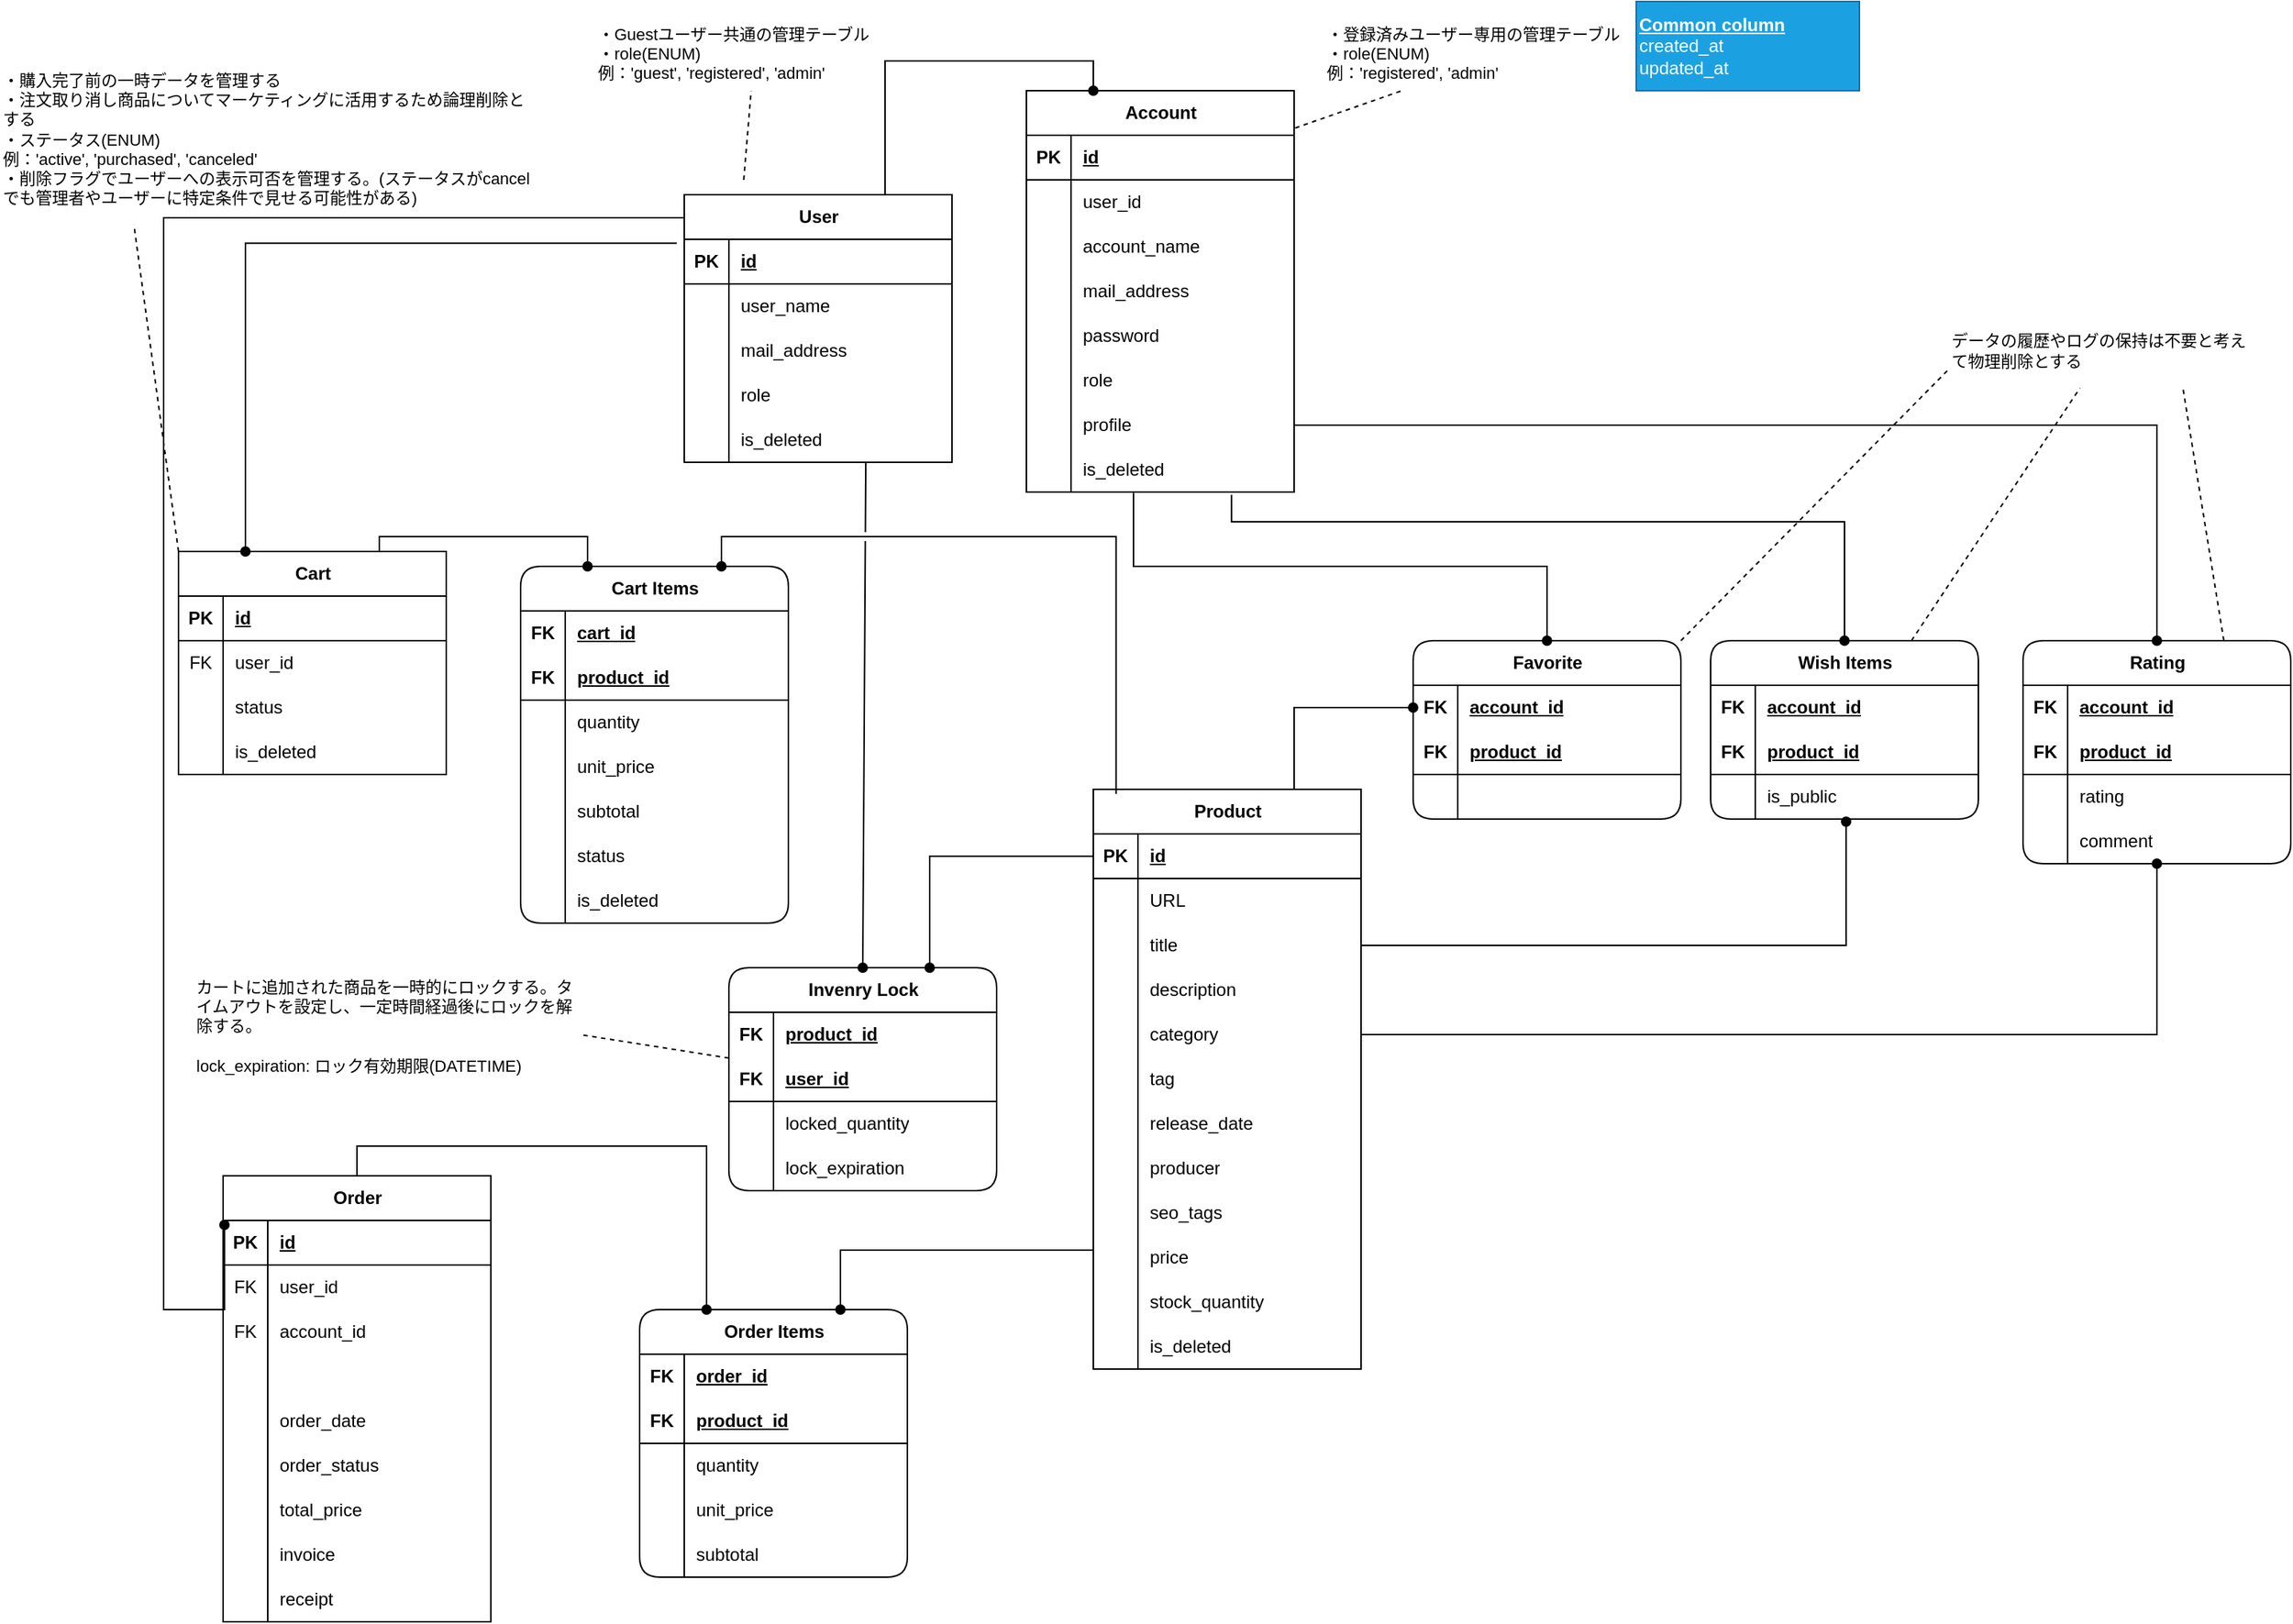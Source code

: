 <mxfile version="24.7.5">
  <diagram name="Page-1" id="7XRcinJzKFGWLMREIN5F">
    <mxGraphModel dx="2446" dy="1155" grid="1" gridSize="10" guides="1" tooltips="1" connect="1" arrows="1" fold="1" page="1" pageScale="1" pageWidth="850" pageHeight="1100" math="0" shadow="0">
      <root>
        <mxCell id="0" />
        <mxCell id="1" parent="0" />
        <mxCell id="dMWLEzJ8gONz_DqhwRwN-1" value="Account" style="shape=table;startSize=30;container=1;collapsible=1;childLayout=tableLayout;fixedRows=1;rowLines=0;fontStyle=1;align=center;resizeLast=1;html=1;rounded=0;" vertex="1" parent="1">
          <mxGeometry x="290" y="60" width="180" height="270" as="geometry" />
        </mxCell>
        <mxCell id="dMWLEzJ8gONz_DqhwRwN-2" value="" style="shape=tableRow;horizontal=0;startSize=0;swimlaneHead=0;swimlaneBody=0;fillColor=none;collapsible=0;dropTarget=0;points=[[0,0.5],[1,0.5]];portConstraint=eastwest;top=0;left=0;right=0;bottom=1;" vertex="1" parent="dMWLEzJ8gONz_DqhwRwN-1">
          <mxGeometry y="30" width="180" height="30" as="geometry" />
        </mxCell>
        <mxCell id="dMWLEzJ8gONz_DqhwRwN-3" value="PK" style="shape=partialRectangle;connectable=0;fillColor=none;top=0;left=0;bottom=0;right=0;fontStyle=1;overflow=hidden;whiteSpace=wrap;html=1;" vertex="1" parent="dMWLEzJ8gONz_DqhwRwN-2">
          <mxGeometry width="30" height="30" as="geometry">
            <mxRectangle width="30" height="30" as="alternateBounds" />
          </mxGeometry>
        </mxCell>
        <mxCell id="dMWLEzJ8gONz_DqhwRwN-4" value="id" style="shape=partialRectangle;connectable=0;fillColor=none;top=0;left=0;bottom=0;right=0;align=left;spacingLeft=6;fontStyle=5;overflow=hidden;whiteSpace=wrap;html=1;" vertex="1" parent="dMWLEzJ8gONz_DqhwRwN-2">
          <mxGeometry x="30" width="150" height="30" as="geometry">
            <mxRectangle width="150" height="30" as="alternateBounds" />
          </mxGeometry>
        </mxCell>
        <mxCell id="dMWLEzJ8gONz_DqhwRwN-294" style="shape=tableRow;horizontal=0;startSize=0;swimlaneHead=0;swimlaneBody=0;fillColor=none;collapsible=0;dropTarget=0;points=[[0,0.5],[1,0.5]];portConstraint=eastwest;top=0;left=0;right=0;bottom=0;" vertex="1" parent="dMWLEzJ8gONz_DqhwRwN-1">
          <mxGeometry y="60" width="180" height="30" as="geometry" />
        </mxCell>
        <mxCell id="dMWLEzJ8gONz_DqhwRwN-295" style="shape=partialRectangle;connectable=0;fillColor=none;top=0;left=0;bottom=0;right=0;editable=1;overflow=hidden;whiteSpace=wrap;html=1;" vertex="1" parent="dMWLEzJ8gONz_DqhwRwN-294">
          <mxGeometry width="30" height="30" as="geometry">
            <mxRectangle width="30" height="30" as="alternateBounds" />
          </mxGeometry>
        </mxCell>
        <mxCell id="dMWLEzJ8gONz_DqhwRwN-296" value="user_id" style="shape=partialRectangle;connectable=0;fillColor=none;top=0;left=0;bottom=0;right=0;align=left;spacingLeft=6;overflow=hidden;whiteSpace=wrap;html=1;" vertex="1" parent="dMWLEzJ8gONz_DqhwRwN-294">
          <mxGeometry x="30" width="150" height="30" as="geometry">
            <mxRectangle width="150" height="30" as="alternateBounds" />
          </mxGeometry>
        </mxCell>
        <mxCell id="dMWLEzJ8gONz_DqhwRwN-5" value="" style="shape=tableRow;horizontal=0;startSize=0;swimlaneHead=0;swimlaneBody=0;fillColor=none;collapsible=0;dropTarget=0;points=[[0,0.5],[1,0.5]];portConstraint=eastwest;top=0;left=0;right=0;bottom=0;" vertex="1" parent="dMWLEzJ8gONz_DqhwRwN-1">
          <mxGeometry y="90" width="180" height="30" as="geometry" />
        </mxCell>
        <mxCell id="dMWLEzJ8gONz_DqhwRwN-6" value="" style="shape=partialRectangle;connectable=0;fillColor=none;top=0;left=0;bottom=0;right=0;editable=1;overflow=hidden;whiteSpace=wrap;html=1;" vertex="1" parent="dMWLEzJ8gONz_DqhwRwN-5">
          <mxGeometry width="30" height="30" as="geometry">
            <mxRectangle width="30" height="30" as="alternateBounds" />
          </mxGeometry>
        </mxCell>
        <mxCell id="dMWLEzJ8gONz_DqhwRwN-7" value="account_name" style="shape=partialRectangle;connectable=0;fillColor=none;top=0;left=0;bottom=0;right=0;align=left;spacingLeft=6;overflow=hidden;whiteSpace=wrap;html=1;" vertex="1" parent="dMWLEzJ8gONz_DqhwRwN-5">
          <mxGeometry x="30" width="150" height="30" as="geometry">
            <mxRectangle width="150" height="30" as="alternateBounds" />
          </mxGeometry>
        </mxCell>
        <mxCell id="dMWLEzJ8gONz_DqhwRwN-8" style="shape=tableRow;horizontal=0;startSize=0;swimlaneHead=0;swimlaneBody=0;fillColor=none;collapsible=0;dropTarget=0;points=[[0,0.5],[1,0.5]];portConstraint=eastwest;top=0;left=0;right=0;bottom=0;" vertex="1" parent="dMWLEzJ8gONz_DqhwRwN-1">
          <mxGeometry y="120" width="180" height="30" as="geometry" />
        </mxCell>
        <mxCell id="dMWLEzJ8gONz_DqhwRwN-9" style="shape=partialRectangle;connectable=0;fillColor=none;top=0;left=0;bottom=0;right=0;editable=1;overflow=hidden;whiteSpace=wrap;html=1;" vertex="1" parent="dMWLEzJ8gONz_DqhwRwN-8">
          <mxGeometry width="30" height="30" as="geometry">
            <mxRectangle width="30" height="30" as="alternateBounds" />
          </mxGeometry>
        </mxCell>
        <mxCell id="dMWLEzJ8gONz_DqhwRwN-10" value="mail_address" style="shape=partialRectangle;connectable=0;fillColor=none;top=0;left=0;bottom=0;right=0;align=left;spacingLeft=6;overflow=hidden;whiteSpace=wrap;html=1;" vertex="1" parent="dMWLEzJ8gONz_DqhwRwN-8">
          <mxGeometry x="30" width="150" height="30" as="geometry">
            <mxRectangle width="150" height="30" as="alternateBounds" />
          </mxGeometry>
        </mxCell>
        <mxCell id="dMWLEzJ8gONz_DqhwRwN-11" style="shape=tableRow;horizontal=0;startSize=0;swimlaneHead=0;swimlaneBody=0;fillColor=none;collapsible=0;dropTarget=0;points=[[0,0.5],[1,0.5]];portConstraint=eastwest;top=0;left=0;right=0;bottom=0;" vertex="1" parent="dMWLEzJ8gONz_DqhwRwN-1">
          <mxGeometry y="150" width="180" height="30" as="geometry" />
        </mxCell>
        <mxCell id="dMWLEzJ8gONz_DqhwRwN-12" style="shape=partialRectangle;connectable=0;fillColor=none;top=0;left=0;bottom=0;right=0;editable=1;overflow=hidden;whiteSpace=wrap;html=1;" vertex="1" parent="dMWLEzJ8gONz_DqhwRwN-11">
          <mxGeometry width="30" height="30" as="geometry">
            <mxRectangle width="30" height="30" as="alternateBounds" />
          </mxGeometry>
        </mxCell>
        <mxCell id="dMWLEzJ8gONz_DqhwRwN-13" value="password" style="shape=partialRectangle;connectable=0;fillColor=none;top=0;left=0;bottom=0;right=0;align=left;spacingLeft=6;overflow=hidden;whiteSpace=wrap;html=1;" vertex="1" parent="dMWLEzJ8gONz_DqhwRwN-11">
          <mxGeometry x="30" width="150" height="30" as="geometry">
            <mxRectangle width="150" height="30" as="alternateBounds" />
          </mxGeometry>
        </mxCell>
        <mxCell id="dMWLEzJ8gONz_DqhwRwN-14" value="" style="shape=tableRow;horizontal=0;startSize=0;swimlaneHead=0;swimlaneBody=0;fillColor=none;collapsible=0;dropTarget=0;points=[[0,0.5],[1,0.5]];portConstraint=eastwest;top=0;left=0;right=0;bottom=0;" vertex="1" parent="dMWLEzJ8gONz_DqhwRwN-1">
          <mxGeometry y="180" width="180" height="30" as="geometry" />
        </mxCell>
        <mxCell id="dMWLEzJ8gONz_DqhwRwN-15" value="" style="shape=partialRectangle;connectable=0;fillColor=none;top=0;left=0;bottom=0;right=0;editable=1;overflow=hidden;whiteSpace=wrap;html=1;" vertex="1" parent="dMWLEzJ8gONz_DqhwRwN-14">
          <mxGeometry width="30" height="30" as="geometry">
            <mxRectangle width="30" height="30" as="alternateBounds" />
          </mxGeometry>
        </mxCell>
        <mxCell id="dMWLEzJ8gONz_DqhwRwN-16" value="role" style="shape=partialRectangle;connectable=0;fillColor=none;top=0;left=0;bottom=0;right=0;align=left;spacingLeft=6;overflow=hidden;whiteSpace=wrap;html=1;" vertex="1" parent="dMWLEzJ8gONz_DqhwRwN-14">
          <mxGeometry x="30" width="150" height="30" as="geometry">
            <mxRectangle width="150" height="30" as="alternateBounds" />
          </mxGeometry>
        </mxCell>
        <mxCell id="dMWLEzJ8gONz_DqhwRwN-159" style="shape=tableRow;horizontal=0;startSize=0;swimlaneHead=0;swimlaneBody=0;fillColor=none;collapsible=0;dropTarget=0;points=[[0,0.5],[1,0.5]];portConstraint=eastwest;top=0;left=0;right=0;bottom=0;" vertex="1" parent="dMWLEzJ8gONz_DqhwRwN-1">
          <mxGeometry y="210" width="180" height="30" as="geometry" />
        </mxCell>
        <mxCell id="dMWLEzJ8gONz_DqhwRwN-160" style="shape=partialRectangle;connectable=0;fillColor=none;top=0;left=0;bottom=0;right=0;editable=1;overflow=hidden;whiteSpace=wrap;html=1;" vertex="1" parent="dMWLEzJ8gONz_DqhwRwN-159">
          <mxGeometry width="30" height="30" as="geometry">
            <mxRectangle width="30" height="30" as="alternateBounds" />
          </mxGeometry>
        </mxCell>
        <mxCell id="dMWLEzJ8gONz_DqhwRwN-161" value="profile" style="shape=partialRectangle;connectable=0;fillColor=none;top=0;left=0;bottom=0;right=0;align=left;spacingLeft=6;overflow=hidden;whiteSpace=wrap;html=1;" vertex="1" parent="dMWLEzJ8gONz_DqhwRwN-159">
          <mxGeometry x="30" width="150" height="30" as="geometry">
            <mxRectangle width="150" height="30" as="alternateBounds" />
          </mxGeometry>
        </mxCell>
        <mxCell id="dMWLEzJ8gONz_DqhwRwN-407" style="shape=tableRow;horizontal=0;startSize=0;swimlaneHead=0;swimlaneBody=0;fillColor=none;collapsible=0;dropTarget=0;points=[[0,0.5],[1,0.5]];portConstraint=eastwest;top=0;left=0;right=0;bottom=0;" vertex="1" parent="dMWLEzJ8gONz_DqhwRwN-1">
          <mxGeometry y="240" width="180" height="30" as="geometry" />
        </mxCell>
        <mxCell id="dMWLEzJ8gONz_DqhwRwN-408" style="shape=partialRectangle;connectable=0;fillColor=none;top=0;left=0;bottom=0;right=0;editable=1;overflow=hidden;whiteSpace=wrap;html=1;" vertex="1" parent="dMWLEzJ8gONz_DqhwRwN-407">
          <mxGeometry width="30" height="30" as="geometry">
            <mxRectangle width="30" height="30" as="alternateBounds" />
          </mxGeometry>
        </mxCell>
        <mxCell id="dMWLEzJ8gONz_DqhwRwN-409" value="is_deleted" style="shape=partialRectangle;connectable=0;fillColor=none;top=0;left=0;bottom=0;right=0;align=left;spacingLeft=6;overflow=hidden;whiteSpace=wrap;html=1;" vertex="1" parent="dMWLEzJ8gONz_DqhwRwN-407">
          <mxGeometry x="30" width="150" height="30" as="geometry">
            <mxRectangle width="150" height="30" as="alternateBounds" />
          </mxGeometry>
        </mxCell>
        <mxCell id="dMWLEzJ8gONz_DqhwRwN-41" value="&lt;div style=&quot;font-size: 12px;&quot;&gt;&lt;b style=&quot;&quot;&gt;&lt;u style=&quot;&quot;&gt;&lt;font style=&quot;font-size: 12px;&quot;&gt;Common column&lt;/font&gt;&lt;/u&gt;&lt;/b&gt;&lt;/div&gt;&lt;div style=&quot;font-size: 12px;&quot;&gt;&lt;font style=&quot;font-size: 12px;&quot;&gt;created_at&lt;br&gt;updated_at&lt;/font&gt;&lt;br&gt;&lt;/div&gt;" style="text;html=1;align=left;verticalAlign=middle;whiteSpace=wrap;rounded=0;fontSize=9;fillColor=#1ba1e2;fontColor=#ffffff;strokeColor=#006EAF;" vertex="1" parent="1">
          <mxGeometry x="700" width="150" height="60" as="geometry" />
        </mxCell>
        <mxCell id="dMWLEzJ8gONz_DqhwRwN-82" value="User" style="shape=table;startSize=30;container=1;collapsible=1;childLayout=tableLayout;fixedRows=1;rowLines=0;fontStyle=1;align=center;resizeLast=1;html=1;rounded=0;" vertex="1" parent="1">
          <mxGeometry x="60" y="130" width="180" height="180" as="geometry" />
        </mxCell>
        <mxCell id="dMWLEzJ8gONz_DqhwRwN-83" value="" style="shape=tableRow;horizontal=0;startSize=0;swimlaneHead=0;swimlaneBody=0;fillColor=none;collapsible=0;dropTarget=0;points=[[0,0.5],[1,0.5]];portConstraint=eastwest;top=0;left=0;right=0;bottom=1;" vertex="1" parent="dMWLEzJ8gONz_DqhwRwN-82">
          <mxGeometry y="30" width="180" height="30" as="geometry" />
        </mxCell>
        <mxCell id="dMWLEzJ8gONz_DqhwRwN-84" value="PK" style="shape=partialRectangle;connectable=0;fillColor=none;top=0;left=0;bottom=0;right=0;fontStyle=1;overflow=hidden;whiteSpace=wrap;html=1;" vertex="1" parent="dMWLEzJ8gONz_DqhwRwN-83">
          <mxGeometry width="30" height="30" as="geometry">
            <mxRectangle width="30" height="30" as="alternateBounds" />
          </mxGeometry>
        </mxCell>
        <mxCell id="dMWLEzJ8gONz_DqhwRwN-85" value="id" style="shape=partialRectangle;connectable=0;fillColor=none;top=0;left=0;bottom=0;right=0;align=left;spacingLeft=6;fontStyle=5;overflow=hidden;whiteSpace=wrap;html=1;" vertex="1" parent="dMWLEzJ8gONz_DqhwRwN-83">
          <mxGeometry x="30" width="150" height="30" as="geometry">
            <mxRectangle width="150" height="30" as="alternateBounds" />
          </mxGeometry>
        </mxCell>
        <mxCell id="dMWLEzJ8gONz_DqhwRwN-86" value="" style="shape=tableRow;horizontal=0;startSize=0;swimlaneHead=0;swimlaneBody=0;fillColor=none;collapsible=0;dropTarget=0;points=[[0,0.5],[1,0.5]];portConstraint=eastwest;top=0;left=0;right=0;bottom=0;" vertex="1" parent="dMWLEzJ8gONz_DqhwRwN-82">
          <mxGeometry y="60" width="180" height="30" as="geometry" />
        </mxCell>
        <mxCell id="dMWLEzJ8gONz_DqhwRwN-87" value="" style="shape=partialRectangle;connectable=0;fillColor=none;top=0;left=0;bottom=0;right=0;editable=1;overflow=hidden;whiteSpace=wrap;html=1;" vertex="1" parent="dMWLEzJ8gONz_DqhwRwN-86">
          <mxGeometry width="30" height="30" as="geometry">
            <mxRectangle width="30" height="30" as="alternateBounds" />
          </mxGeometry>
        </mxCell>
        <mxCell id="dMWLEzJ8gONz_DqhwRwN-88" value="user_name" style="shape=partialRectangle;connectable=0;fillColor=none;top=0;left=0;bottom=0;right=0;align=left;spacingLeft=6;overflow=hidden;whiteSpace=wrap;html=1;" vertex="1" parent="dMWLEzJ8gONz_DqhwRwN-86">
          <mxGeometry x="30" width="150" height="30" as="geometry">
            <mxRectangle width="150" height="30" as="alternateBounds" />
          </mxGeometry>
        </mxCell>
        <mxCell id="dMWLEzJ8gONz_DqhwRwN-89" style="shape=tableRow;horizontal=0;startSize=0;swimlaneHead=0;swimlaneBody=0;fillColor=none;collapsible=0;dropTarget=0;points=[[0,0.5],[1,0.5]];portConstraint=eastwest;top=0;left=0;right=0;bottom=0;" vertex="1" parent="dMWLEzJ8gONz_DqhwRwN-82">
          <mxGeometry y="90" width="180" height="30" as="geometry" />
        </mxCell>
        <mxCell id="dMWLEzJ8gONz_DqhwRwN-90" style="shape=partialRectangle;connectable=0;fillColor=none;top=0;left=0;bottom=0;right=0;editable=1;overflow=hidden;whiteSpace=wrap;html=1;" vertex="1" parent="dMWLEzJ8gONz_DqhwRwN-89">
          <mxGeometry width="30" height="30" as="geometry">
            <mxRectangle width="30" height="30" as="alternateBounds" />
          </mxGeometry>
        </mxCell>
        <mxCell id="dMWLEzJ8gONz_DqhwRwN-91" value="mail_address" style="shape=partialRectangle;connectable=0;fillColor=none;top=0;left=0;bottom=0;right=0;align=left;spacingLeft=6;overflow=hidden;whiteSpace=wrap;html=1;" vertex="1" parent="dMWLEzJ8gONz_DqhwRwN-89">
          <mxGeometry x="30" width="150" height="30" as="geometry">
            <mxRectangle width="150" height="30" as="alternateBounds" />
          </mxGeometry>
        </mxCell>
        <mxCell id="dMWLEzJ8gONz_DqhwRwN-117" style="shape=tableRow;horizontal=0;startSize=0;swimlaneHead=0;swimlaneBody=0;fillColor=none;collapsible=0;dropTarget=0;points=[[0,0.5],[1,0.5]];portConstraint=eastwest;top=0;left=0;right=0;bottom=0;" vertex="1" parent="dMWLEzJ8gONz_DqhwRwN-82">
          <mxGeometry y="120" width="180" height="30" as="geometry" />
        </mxCell>
        <mxCell id="dMWLEzJ8gONz_DqhwRwN-118" style="shape=partialRectangle;connectable=0;fillColor=none;top=0;left=0;bottom=0;right=0;editable=1;overflow=hidden;whiteSpace=wrap;html=1;" vertex="1" parent="dMWLEzJ8gONz_DqhwRwN-117">
          <mxGeometry width="30" height="30" as="geometry">
            <mxRectangle width="30" height="30" as="alternateBounds" />
          </mxGeometry>
        </mxCell>
        <mxCell id="dMWLEzJ8gONz_DqhwRwN-119" value="role" style="shape=partialRectangle;connectable=0;fillColor=none;top=0;left=0;bottom=0;right=0;align=left;spacingLeft=6;overflow=hidden;whiteSpace=wrap;html=1;" vertex="1" parent="dMWLEzJ8gONz_DqhwRwN-117">
          <mxGeometry x="30" width="150" height="30" as="geometry">
            <mxRectangle width="150" height="30" as="alternateBounds" />
          </mxGeometry>
        </mxCell>
        <mxCell id="dMWLEzJ8gONz_DqhwRwN-414" style="shape=tableRow;horizontal=0;startSize=0;swimlaneHead=0;swimlaneBody=0;fillColor=none;collapsible=0;dropTarget=0;points=[[0,0.5],[1,0.5]];portConstraint=eastwest;top=0;left=0;right=0;bottom=0;" vertex="1" parent="dMWLEzJ8gONz_DqhwRwN-82">
          <mxGeometry y="150" width="180" height="30" as="geometry" />
        </mxCell>
        <mxCell id="dMWLEzJ8gONz_DqhwRwN-415" style="shape=partialRectangle;connectable=0;fillColor=none;top=0;left=0;bottom=0;right=0;editable=1;overflow=hidden;whiteSpace=wrap;html=1;" vertex="1" parent="dMWLEzJ8gONz_DqhwRwN-414">
          <mxGeometry width="30" height="30" as="geometry">
            <mxRectangle width="30" height="30" as="alternateBounds" />
          </mxGeometry>
        </mxCell>
        <mxCell id="dMWLEzJ8gONz_DqhwRwN-416" value="is_deleted" style="shape=partialRectangle;connectable=0;fillColor=none;top=0;left=0;bottom=0;right=0;align=left;spacingLeft=6;overflow=hidden;whiteSpace=wrap;html=1;" vertex="1" parent="dMWLEzJ8gONz_DqhwRwN-414">
          <mxGeometry x="30" width="150" height="30" as="geometry">
            <mxRectangle width="150" height="30" as="alternateBounds" />
          </mxGeometry>
        </mxCell>
        <mxCell id="dMWLEzJ8gONz_DqhwRwN-104" value="Product" style="shape=table;startSize=30;container=1;collapsible=1;childLayout=tableLayout;fixedRows=1;rowLines=0;fontStyle=1;align=center;resizeLast=1;html=1;rounded=0;" vertex="1" parent="1">
          <mxGeometry x="335" y="530" width="180" height="390" as="geometry" />
        </mxCell>
        <mxCell id="dMWLEzJ8gONz_DqhwRwN-105" value="" style="shape=tableRow;horizontal=0;startSize=0;swimlaneHead=0;swimlaneBody=0;fillColor=none;collapsible=0;dropTarget=0;points=[[0,0.5],[1,0.5]];portConstraint=eastwest;top=0;left=0;right=0;bottom=1;" vertex="1" parent="dMWLEzJ8gONz_DqhwRwN-104">
          <mxGeometry y="30" width="180" height="30" as="geometry" />
        </mxCell>
        <mxCell id="dMWLEzJ8gONz_DqhwRwN-106" value="PK" style="shape=partialRectangle;connectable=0;fillColor=none;top=0;left=0;bottom=0;right=0;fontStyle=1;overflow=hidden;whiteSpace=wrap;html=1;" vertex="1" parent="dMWLEzJ8gONz_DqhwRwN-105">
          <mxGeometry width="30" height="30" as="geometry">
            <mxRectangle width="30" height="30" as="alternateBounds" />
          </mxGeometry>
        </mxCell>
        <mxCell id="dMWLEzJ8gONz_DqhwRwN-107" value="id" style="shape=partialRectangle;connectable=0;fillColor=none;top=0;left=0;bottom=0;right=0;align=left;spacingLeft=6;fontStyle=5;overflow=hidden;whiteSpace=wrap;html=1;" vertex="1" parent="dMWLEzJ8gONz_DqhwRwN-105">
          <mxGeometry x="30" width="150" height="30" as="geometry">
            <mxRectangle width="150" height="30" as="alternateBounds" />
          </mxGeometry>
        </mxCell>
        <mxCell id="dMWLEzJ8gONz_DqhwRwN-129" style="shape=tableRow;horizontal=0;startSize=0;swimlaneHead=0;swimlaneBody=0;fillColor=none;collapsible=0;dropTarget=0;points=[[0,0.5],[1,0.5]];portConstraint=eastwest;top=0;left=0;right=0;bottom=0;" vertex="1" parent="dMWLEzJ8gONz_DqhwRwN-104">
          <mxGeometry y="60" width="180" height="30" as="geometry" />
        </mxCell>
        <mxCell id="dMWLEzJ8gONz_DqhwRwN-130" style="shape=partialRectangle;connectable=0;fillColor=none;top=0;left=0;bottom=0;right=0;editable=1;overflow=hidden;whiteSpace=wrap;html=1;" vertex="1" parent="dMWLEzJ8gONz_DqhwRwN-129">
          <mxGeometry width="30" height="30" as="geometry">
            <mxRectangle width="30" height="30" as="alternateBounds" />
          </mxGeometry>
        </mxCell>
        <mxCell id="dMWLEzJ8gONz_DqhwRwN-131" value="&lt;font style=&quot;font-size: 12px;&quot;&gt;URL&lt;/font&gt;" style="shape=partialRectangle;connectable=0;fillColor=none;top=0;left=0;bottom=0;right=0;align=left;spacingLeft=6;overflow=hidden;whiteSpace=wrap;html=1;" vertex="1" parent="dMWLEzJ8gONz_DqhwRwN-129">
          <mxGeometry x="30" width="150" height="30" as="geometry">
            <mxRectangle width="150" height="30" as="alternateBounds" />
          </mxGeometry>
        </mxCell>
        <mxCell id="dMWLEzJ8gONz_DqhwRwN-120" style="shape=tableRow;horizontal=0;startSize=0;swimlaneHead=0;swimlaneBody=0;fillColor=none;collapsible=0;dropTarget=0;points=[[0,0.5],[1,0.5]];portConstraint=eastwest;top=0;left=0;right=0;bottom=0;" vertex="1" parent="dMWLEzJ8gONz_DqhwRwN-104">
          <mxGeometry y="90" width="180" height="30" as="geometry" />
        </mxCell>
        <mxCell id="dMWLEzJ8gONz_DqhwRwN-121" style="shape=partialRectangle;connectable=0;fillColor=none;top=0;left=0;bottom=0;right=0;editable=1;overflow=hidden;whiteSpace=wrap;html=1;" vertex="1" parent="dMWLEzJ8gONz_DqhwRwN-120">
          <mxGeometry width="30" height="30" as="geometry">
            <mxRectangle width="30" height="30" as="alternateBounds" />
          </mxGeometry>
        </mxCell>
        <mxCell id="dMWLEzJ8gONz_DqhwRwN-122" value="title" style="shape=partialRectangle;connectable=0;fillColor=none;top=0;left=0;bottom=0;right=0;align=left;spacingLeft=6;overflow=hidden;whiteSpace=wrap;html=1;" vertex="1" parent="dMWLEzJ8gONz_DqhwRwN-120">
          <mxGeometry x="30" width="150" height="30" as="geometry">
            <mxRectangle width="150" height="30" as="alternateBounds" />
          </mxGeometry>
        </mxCell>
        <mxCell id="dMWLEzJ8gONz_DqhwRwN-200" style="shape=tableRow;horizontal=0;startSize=0;swimlaneHead=0;swimlaneBody=0;fillColor=none;collapsible=0;dropTarget=0;points=[[0,0.5],[1,0.5]];portConstraint=eastwest;top=0;left=0;right=0;bottom=0;" vertex="1" parent="dMWLEzJ8gONz_DqhwRwN-104">
          <mxGeometry y="120" width="180" height="30" as="geometry" />
        </mxCell>
        <mxCell id="dMWLEzJ8gONz_DqhwRwN-201" style="shape=partialRectangle;connectable=0;fillColor=none;top=0;left=0;bottom=0;right=0;editable=1;overflow=hidden;whiteSpace=wrap;html=1;" vertex="1" parent="dMWLEzJ8gONz_DqhwRwN-200">
          <mxGeometry width="30" height="30" as="geometry">
            <mxRectangle width="30" height="30" as="alternateBounds" />
          </mxGeometry>
        </mxCell>
        <mxCell id="dMWLEzJ8gONz_DqhwRwN-202" value="description" style="shape=partialRectangle;connectable=0;fillColor=none;top=0;left=0;bottom=0;right=0;align=left;spacingLeft=6;overflow=hidden;whiteSpace=wrap;html=1;" vertex="1" parent="dMWLEzJ8gONz_DqhwRwN-200">
          <mxGeometry x="30" width="150" height="30" as="geometry">
            <mxRectangle width="150" height="30" as="alternateBounds" />
          </mxGeometry>
        </mxCell>
        <mxCell id="dMWLEzJ8gONz_DqhwRwN-108" value="" style="shape=tableRow;horizontal=0;startSize=0;swimlaneHead=0;swimlaneBody=0;fillColor=none;collapsible=0;dropTarget=0;points=[[0,0.5],[1,0.5]];portConstraint=eastwest;top=0;left=0;right=0;bottom=0;" vertex="1" parent="dMWLEzJ8gONz_DqhwRwN-104">
          <mxGeometry y="150" width="180" height="30" as="geometry" />
        </mxCell>
        <mxCell id="dMWLEzJ8gONz_DqhwRwN-109" value="" style="shape=partialRectangle;connectable=0;fillColor=none;top=0;left=0;bottom=0;right=0;editable=1;overflow=hidden;whiteSpace=wrap;html=1;" vertex="1" parent="dMWLEzJ8gONz_DqhwRwN-108">
          <mxGeometry width="30" height="30" as="geometry">
            <mxRectangle width="30" height="30" as="alternateBounds" />
          </mxGeometry>
        </mxCell>
        <mxCell id="dMWLEzJ8gONz_DqhwRwN-110" value="category" style="shape=partialRectangle;connectable=0;fillColor=none;top=0;left=0;bottom=0;right=0;align=left;spacingLeft=6;overflow=hidden;whiteSpace=wrap;html=1;" vertex="1" parent="dMWLEzJ8gONz_DqhwRwN-108">
          <mxGeometry x="30" width="150" height="30" as="geometry">
            <mxRectangle width="150" height="30" as="alternateBounds" />
          </mxGeometry>
        </mxCell>
        <mxCell id="dMWLEzJ8gONz_DqhwRwN-123" style="shape=tableRow;horizontal=0;startSize=0;swimlaneHead=0;swimlaneBody=0;fillColor=none;collapsible=0;dropTarget=0;points=[[0,0.5],[1,0.5]];portConstraint=eastwest;top=0;left=0;right=0;bottom=0;" vertex="1" parent="dMWLEzJ8gONz_DqhwRwN-104">
          <mxGeometry y="180" width="180" height="30" as="geometry" />
        </mxCell>
        <mxCell id="dMWLEzJ8gONz_DqhwRwN-124" style="shape=partialRectangle;connectable=0;fillColor=none;top=0;left=0;bottom=0;right=0;editable=1;overflow=hidden;whiteSpace=wrap;html=1;" vertex="1" parent="dMWLEzJ8gONz_DqhwRwN-123">
          <mxGeometry width="30" height="30" as="geometry">
            <mxRectangle width="30" height="30" as="alternateBounds" />
          </mxGeometry>
        </mxCell>
        <mxCell id="dMWLEzJ8gONz_DqhwRwN-125" value="tag" style="shape=partialRectangle;connectable=0;fillColor=none;top=0;left=0;bottom=0;right=0;align=left;spacingLeft=6;overflow=hidden;whiteSpace=wrap;html=1;" vertex="1" parent="dMWLEzJ8gONz_DqhwRwN-123">
          <mxGeometry x="30" width="150" height="30" as="geometry">
            <mxRectangle width="150" height="30" as="alternateBounds" />
          </mxGeometry>
        </mxCell>
        <mxCell id="dMWLEzJ8gONz_DqhwRwN-111" style="shape=tableRow;horizontal=0;startSize=0;swimlaneHead=0;swimlaneBody=0;fillColor=none;collapsible=0;dropTarget=0;points=[[0,0.5],[1,0.5]];portConstraint=eastwest;top=0;left=0;right=0;bottom=0;" vertex="1" parent="dMWLEzJ8gONz_DqhwRwN-104">
          <mxGeometry y="210" width="180" height="30" as="geometry" />
        </mxCell>
        <mxCell id="dMWLEzJ8gONz_DqhwRwN-112" style="shape=partialRectangle;connectable=0;fillColor=none;top=0;left=0;bottom=0;right=0;editable=1;overflow=hidden;whiteSpace=wrap;html=1;" vertex="1" parent="dMWLEzJ8gONz_DqhwRwN-111">
          <mxGeometry width="30" height="30" as="geometry">
            <mxRectangle width="30" height="30" as="alternateBounds" />
          </mxGeometry>
        </mxCell>
        <mxCell id="dMWLEzJ8gONz_DqhwRwN-113" value="release_date" style="shape=partialRectangle;connectable=0;fillColor=none;top=0;left=0;bottom=0;right=0;align=left;spacingLeft=6;overflow=hidden;whiteSpace=wrap;html=1;" vertex="1" parent="dMWLEzJ8gONz_DqhwRwN-111">
          <mxGeometry x="30" width="150" height="30" as="geometry">
            <mxRectangle width="150" height="30" as="alternateBounds" />
          </mxGeometry>
        </mxCell>
        <mxCell id="dMWLEzJ8gONz_DqhwRwN-114" style="shape=tableRow;horizontal=0;startSize=0;swimlaneHead=0;swimlaneBody=0;fillColor=none;collapsible=0;dropTarget=0;points=[[0,0.5],[1,0.5]];portConstraint=eastwest;top=0;left=0;right=0;bottom=0;" vertex="1" parent="dMWLEzJ8gONz_DqhwRwN-104">
          <mxGeometry y="240" width="180" height="30" as="geometry" />
        </mxCell>
        <mxCell id="dMWLEzJ8gONz_DqhwRwN-115" style="shape=partialRectangle;connectable=0;fillColor=none;top=0;left=0;bottom=0;right=0;editable=1;overflow=hidden;whiteSpace=wrap;html=1;" vertex="1" parent="dMWLEzJ8gONz_DqhwRwN-114">
          <mxGeometry width="30" height="30" as="geometry">
            <mxRectangle width="30" height="30" as="alternateBounds" />
          </mxGeometry>
        </mxCell>
        <mxCell id="dMWLEzJ8gONz_DqhwRwN-116" value="producer" style="shape=partialRectangle;connectable=0;fillColor=none;top=0;left=0;bottom=0;right=0;align=left;spacingLeft=6;overflow=hidden;whiteSpace=wrap;html=1;" vertex="1" parent="dMWLEzJ8gONz_DqhwRwN-114">
          <mxGeometry x="30" width="150" height="30" as="geometry">
            <mxRectangle width="150" height="30" as="alternateBounds" />
          </mxGeometry>
        </mxCell>
        <mxCell id="dMWLEzJ8gONz_DqhwRwN-126" style="shape=tableRow;horizontal=0;startSize=0;swimlaneHead=0;swimlaneBody=0;fillColor=none;collapsible=0;dropTarget=0;points=[[0,0.5],[1,0.5]];portConstraint=eastwest;top=0;left=0;right=0;bottom=0;" vertex="1" parent="dMWLEzJ8gONz_DqhwRwN-104">
          <mxGeometry y="270" width="180" height="30" as="geometry" />
        </mxCell>
        <mxCell id="dMWLEzJ8gONz_DqhwRwN-127" style="shape=partialRectangle;connectable=0;fillColor=none;top=0;left=0;bottom=0;right=0;editable=1;overflow=hidden;whiteSpace=wrap;html=1;" vertex="1" parent="dMWLEzJ8gONz_DqhwRwN-126">
          <mxGeometry width="30" height="30" as="geometry">
            <mxRectangle width="30" height="30" as="alternateBounds" />
          </mxGeometry>
        </mxCell>
        <mxCell id="dMWLEzJ8gONz_DqhwRwN-128" value="seo_tags" style="shape=partialRectangle;connectable=0;fillColor=none;top=0;left=0;bottom=0;right=0;align=left;spacingLeft=6;overflow=hidden;whiteSpace=wrap;html=1;" vertex="1" parent="dMWLEzJ8gONz_DqhwRwN-126">
          <mxGeometry x="30" width="150" height="30" as="geometry">
            <mxRectangle width="150" height="30" as="alternateBounds" />
          </mxGeometry>
        </mxCell>
        <mxCell id="dMWLEzJ8gONz_DqhwRwN-135" style="shape=tableRow;horizontal=0;startSize=0;swimlaneHead=0;swimlaneBody=0;fillColor=none;collapsible=0;dropTarget=0;points=[[0,0.5],[1,0.5]];portConstraint=eastwest;top=0;left=0;right=0;bottom=0;" vertex="1" parent="dMWLEzJ8gONz_DqhwRwN-104">
          <mxGeometry y="300" width="180" height="30" as="geometry" />
        </mxCell>
        <mxCell id="dMWLEzJ8gONz_DqhwRwN-136" style="shape=partialRectangle;connectable=0;fillColor=none;top=0;left=0;bottom=0;right=0;editable=1;overflow=hidden;whiteSpace=wrap;html=1;" vertex="1" parent="dMWLEzJ8gONz_DqhwRwN-135">
          <mxGeometry width="30" height="30" as="geometry">
            <mxRectangle width="30" height="30" as="alternateBounds" />
          </mxGeometry>
        </mxCell>
        <mxCell id="dMWLEzJ8gONz_DqhwRwN-137" value="price" style="shape=partialRectangle;connectable=0;fillColor=none;top=0;left=0;bottom=0;right=0;align=left;spacingLeft=6;overflow=hidden;whiteSpace=wrap;html=1;" vertex="1" parent="dMWLEzJ8gONz_DqhwRwN-135">
          <mxGeometry x="30" width="150" height="30" as="geometry">
            <mxRectangle width="150" height="30" as="alternateBounds" />
          </mxGeometry>
        </mxCell>
        <mxCell id="dMWLEzJ8gONz_DqhwRwN-197" style="shape=tableRow;horizontal=0;startSize=0;swimlaneHead=0;swimlaneBody=0;fillColor=none;collapsible=0;dropTarget=0;points=[[0,0.5],[1,0.5]];portConstraint=eastwest;top=0;left=0;right=0;bottom=0;" vertex="1" parent="dMWLEzJ8gONz_DqhwRwN-104">
          <mxGeometry y="330" width="180" height="30" as="geometry" />
        </mxCell>
        <mxCell id="dMWLEzJ8gONz_DqhwRwN-198" style="shape=partialRectangle;connectable=0;fillColor=none;top=0;left=0;bottom=0;right=0;editable=1;overflow=hidden;whiteSpace=wrap;html=1;" vertex="1" parent="dMWLEzJ8gONz_DqhwRwN-197">
          <mxGeometry width="30" height="30" as="geometry">
            <mxRectangle width="30" height="30" as="alternateBounds" />
          </mxGeometry>
        </mxCell>
        <mxCell id="dMWLEzJ8gONz_DqhwRwN-199" value="stock_quantity" style="shape=partialRectangle;connectable=0;fillColor=none;top=0;left=0;bottom=0;right=0;align=left;spacingLeft=6;overflow=hidden;whiteSpace=wrap;html=1;" vertex="1" parent="dMWLEzJ8gONz_DqhwRwN-197">
          <mxGeometry x="30" width="150" height="30" as="geometry">
            <mxRectangle width="150" height="30" as="alternateBounds" />
          </mxGeometry>
        </mxCell>
        <mxCell id="dMWLEzJ8gONz_DqhwRwN-411" style="shape=tableRow;horizontal=0;startSize=0;swimlaneHead=0;swimlaneBody=0;fillColor=none;collapsible=0;dropTarget=0;points=[[0,0.5],[1,0.5]];portConstraint=eastwest;top=0;left=0;right=0;bottom=0;" vertex="1" parent="dMWLEzJ8gONz_DqhwRwN-104">
          <mxGeometry y="360" width="180" height="30" as="geometry" />
        </mxCell>
        <mxCell id="dMWLEzJ8gONz_DqhwRwN-412" style="shape=partialRectangle;connectable=0;fillColor=none;top=0;left=0;bottom=0;right=0;editable=1;overflow=hidden;whiteSpace=wrap;html=1;" vertex="1" parent="dMWLEzJ8gONz_DqhwRwN-411">
          <mxGeometry width="30" height="30" as="geometry">
            <mxRectangle width="30" height="30" as="alternateBounds" />
          </mxGeometry>
        </mxCell>
        <mxCell id="dMWLEzJ8gONz_DqhwRwN-413" value="is_deleted" style="shape=partialRectangle;connectable=0;fillColor=none;top=0;left=0;bottom=0;right=0;align=left;spacingLeft=6;overflow=hidden;whiteSpace=wrap;html=1;" vertex="1" parent="dMWLEzJ8gONz_DqhwRwN-411">
          <mxGeometry x="30" width="150" height="30" as="geometry">
            <mxRectangle width="150" height="30" as="alternateBounds" />
          </mxGeometry>
        </mxCell>
        <mxCell id="dMWLEzJ8gONz_DqhwRwN-162" value="Order" style="shape=table;startSize=30;container=1;collapsible=1;childLayout=tableLayout;fixedRows=1;rowLines=0;fontStyle=1;align=center;resizeLast=1;html=1;rounded=0;" vertex="1" parent="1">
          <mxGeometry x="-250" y="790" width="180" height="300" as="geometry" />
        </mxCell>
        <mxCell id="dMWLEzJ8gONz_DqhwRwN-163" value="" style="shape=tableRow;horizontal=0;startSize=0;swimlaneHead=0;swimlaneBody=0;fillColor=none;collapsible=0;dropTarget=0;points=[[0,0.5],[1,0.5]];portConstraint=eastwest;top=0;left=0;right=0;bottom=1;" vertex="1" parent="dMWLEzJ8gONz_DqhwRwN-162">
          <mxGeometry y="30" width="180" height="30" as="geometry" />
        </mxCell>
        <mxCell id="dMWLEzJ8gONz_DqhwRwN-164" value="PK" style="shape=partialRectangle;connectable=0;fillColor=none;top=0;left=0;bottom=0;right=0;fontStyle=1;overflow=hidden;whiteSpace=wrap;html=1;" vertex="1" parent="dMWLEzJ8gONz_DqhwRwN-163">
          <mxGeometry width="30" height="30" as="geometry">
            <mxRectangle width="30" height="30" as="alternateBounds" />
          </mxGeometry>
        </mxCell>
        <mxCell id="dMWLEzJ8gONz_DqhwRwN-165" value="id" style="shape=partialRectangle;connectable=0;fillColor=none;top=0;left=0;bottom=0;right=0;align=left;spacingLeft=6;fontStyle=5;overflow=hidden;whiteSpace=wrap;html=1;" vertex="1" parent="dMWLEzJ8gONz_DqhwRwN-163">
          <mxGeometry x="30" width="150" height="30" as="geometry">
            <mxRectangle width="150" height="30" as="alternateBounds" />
          </mxGeometry>
        </mxCell>
        <mxCell id="dMWLEzJ8gONz_DqhwRwN-191" style="shape=tableRow;horizontal=0;startSize=0;swimlaneHead=0;swimlaneBody=0;fillColor=none;collapsible=0;dropTarget=0;points=[[0,0.5],[1,0.5]];portConstraint=eastwest;top=0;left=0;right=0;bottom=0;" vertex="1" parent="dMWLEzJ8gONz_DqhwRwN-162">
          <mxGeometry y="60" width="180" height="30" as="geometry" />
        </mxCell>
        <mxCell id="dMWLEzJ8gONz_DqhwRwN-192" value="FK" style="shape=partialRectangle;connectable=0;fillColor=none;top=0;left=0;bottom=0;right=0;editable=1;overflow=hidden;whiteSpace=wrap;html=1;" vertex="1" parent="dMWLEzJ8gONz_DqhwRwN-191">
          <mxGeometry width="30" height="30" as="geometry">
            <mxRectangle width="30" height="30" as="alternateBounds" />
          </mxGeometry>
        </mxCell>
        <mxCell id="dMWLEzJ8gONz_DqhwRwN-193" value="user_id" style="shape=partialRectangle;connectable=0;fillColor=none;top=0;left=0;bottom=0;right=0;align=left;spacingLeft=6;overflow=hidden;whiteSpace=wrap;html=1;" vertex="1" parent="dMWLEzJ8gONz_DqhwRwN-191">
          <mxGeometry x="30" width="150" height="30" as="geometry">
            <mxRectangle width="150" height="30" as="alternateBounds" />
          </mxGeometry>
        </mxCell>
        <mxCell id="dMWLEzJ8gONz_DqhwRwN-442" style="shape=tableRow;horizontal=0;startSize=0;swimlaneHead=0;swimlaneBody=0;fillColor=none;collapsible=0;dropTarget=0;points=[[0,0.5],[1,0.5]];portConstraint=eastwest;top=0;left=0;right=0;bottom=0;" vertex="1" parent="dMWLEzJ8gONz_DqhwRwN-162">
          <mxGeometry y="90" width="180" height="30" as="geometry" />
        </mxCell>
        <mxCell id="dMWLEzJ8gONz_DqhwRwN-443" value="FK" style="shape=partialRectangle;connectable=0;fillColor=none;top=0;left=0;bottom=0;right=0;editable=1;overflow=hidden;whiteSpace=wrap;html=1;" vertex="1" parent="dMWLEzJ8gONz_DqhwRwN-442">
          <mxGeometry width="30" height="30" as="geometry">
            <mxRectangle width="30" height="30" as="alternateBounds" />
          </mxGeometry>
        </mxCell>
        <mxCell id="dMWLEzJ8gONz_DqhwRwN-444" value="account_id" style="shape=partialRectangle;connectable=0;fillColor=none;top=0;left=0;bottom=0;right=0;align=left;spacingLeft=6;overflow=hidden;whiteSpace=wrap;html=1;" vertex="1" parent="dMWLEzJ8gONz_DqhwRwN-442">
          <mxGeometry x="30" width="150" height="30" as="geometry">
            <mxRectangle width="150" height="30" as="alternateBounds" />
          </mxGeometry>
        </mxCell>
        <mxCell id="dMWLEzJ8gONz_DqhwRwN-194" style="shape=tableRow;horizontal=0;startSize=0;swimlaneHead=0;swimlaneBody=0;fillColor=none;collapsible=0;dropTarget=0;points=[[0,0.5],[1,0.5]];portConstraint=eastwest;top=0;left=0;right=0;bottom=0;" vertex="1" parent="dMWLEzJ8gONz_DqhwRwN-162">
          <mxGeometry y="120" width="180" height="30" as="geometry" />
        </mxCell>
        <mxCell id="dMWLEzJ8gONz_DqhwRwN-195" style="shape=partialRectangle;connectable=0;fillColor=none;top=0;left=0;bottom=0;right=0;editable=1;overflow=hidden;whiteSpace=wrap;html=1;" vertex="1" parent="dMWLEzJ8gONz_DqhwRwN-194">
          <mxGeometry width="30" height="30" as="geometry">
            <mxRectangle width="30" height="30" as="alternateBounds" />
          </mxGeometry>
        </mxCell>
        <mxCell id="dMWLEzJ8gONz_DqhwRwN-196" value="&lt;span style=&quot;color: rgb(255, 255, 255);&quot;&gt;shipping_tracking_number&lt;/span&gt;" style="shape=partialRectangle;connectable=0;fillColor=none;top=0;left=0;bottom=0;right=0;align=left;spacingLeft=6;overflow=hidden;whiteSpace=wrap;html=1;" vertex="1" parent="dMWLEzJ8gONz_DqhwRwN-194">
          <mxGeometry x="30" width="150" height="30" as="geometry">
            <mxRectangle width="150" height="30" as="alternateBounds" />
          </mxGeometry>
        </mxCell>
        <mxCell id="dMWLEzJ8gONz_DqhwRwN-166" style="shape=tableRow;horizontal=0;startSize=0;swimlaneHead=0;swimlaneBody=0;fillColor=none;collapsible=0;dropTarget=0;points=[[0,0.5],[1,0.5]];portConstraint=eastwest;top=0;left=0;right=0;bottom=0;" vertex="1" parent="dMWLEzJ8gONz_DqhwRwN-162">
          <mxGeometry y="150" width="180" height="30" as="geometry" />
        </mxCell>
        <mxCell id="dMWLEzJ8gONz_DqhwRwN-167" style="shape=partialRectangle;connectable=0;fillColor=none;top=0;left=0;bottom=0;right=0;editable=1;overflow=hidden;whiteSpace=wrap;html=1;" vertex="1" parent="dMWLEzJ8gONz_DqhwRwN-166">
          <mxGeometry width="30" height="30" as="geometry">
            <mxRectangle width="30" height="30" as="alternateBounds" />
          </mxGeometry>
        </mxCell>
        <mxCell id="dMWLEzJ8gONz_DqhwRwN-168" value="order_date" style="shape=partialRectangle;connectable=0;fillColor=none;top=0;left=0;bottom=0;right=0;align=left;spacingLeft=6;overflow=hidden;whiteSpace=wrap;html=1;" vertex="1" parent="dMWLEzJ8gONz_DqhwRwN-166">
          <mxGeometry x="30" width="150" height="30" as="geometry">
            <mxRectangle width="150" height="30" as="alternateBounds" />
          </mxGeometry>
        </mxCell>
        <mxCell id="dMWLEzJ8gONz_DqhwRwN-169" style="shape=tableRow;horizontal=0;startSize=0;swimlaneHead=0;swimlaneBody=0;fillColor=none;collapsible=0;dropTarget=0;points=[[0,0.5],[1,0.5]];portConstraint=eastwest;top=0;left=0;right=0;bottom=0;" vertex="1" parent="dMWLEzJ8gONz_DqhwRwN-162">
          <mxGeometry y="180" width="180" height="30" as="geometry" />
        </mxCell>
        <mxCell id="dMWLEzJ8gONz_DqhwRwN-170" style="shape=partialRectangle;connectable=0;fillColor=none;top=0;left=0;bottom=0;right=0;editable=1;overflow=hidden;whiteSpace=wrap;html=1;" vertex="1" parent="dMWLEzJ8gONz_DqhwRwN-169">
          <mxGeometry width="30" height="30" as="geometry">
            <mxRectangle width="30" height="30" as="alternateBounds" />
          </mxGeometry>
        </mxCell>
        <mxCell id="dMWLEzJ8gONz_DqhwRwN-171" value="order_status" style="shape=partialRectangle;connectable=0;fillColor=none;top=0;left=0;bottom=0;right=0;align=left;spacingLeft=6;overflow=hidden;whiteSpace=wrap;html=1;" vertex="1" parent="dMWLEzJ8gONz_DqhwRwN-169">
          <mxGeometry x="30" width="150" height="30" as="geometry">
            <mxRectangle width="150" height="30" as="alternateBounds" />
          </mxGeometry>
        </mxCell>
        <mxCell id="dMWLEzJ8gONz_DqhwRwN-172" value="" style="shape=tableRow;horizontal=0;startSize=0;swimlaneHead=0;swimlaneBody=0;fillColor=none;collapsible=0;dropTarget=0;points=[[0,0.5],[1,0.5]];portConstraint=eastwest;top=0;left=0;right=0;bottom=0;" vertex="1" parent="dMWLEzJ8gONz_DqhwRwN-162">
          <mxGeometry y="210" width="180" height="30" as="geometry" />
        </mxCell>
        <mxCell id="dMWLEzJ8gONz_DqhwRwN-173" value="" style="shape=partialRectangle;connectable=0;fillColor=none;top=0;left=0;bottom=0;right=0;editable=1;overflow=hidden;whiteSpace=wrap;html=1;" vertex="1" parent="dMWLEzJ8gONz_DqhwRwN-172">
          <mxGeometry width="30" height="30" as="geometry">
            <mxRectangle width="30" height="30" as="alternateBounds" />
          </mxGeometry>
        </mxCell>
        <mxCell id="dMWLEzJ8gONz_DqhwRwN-174" value="total_price" style="shape=partialRectangle;connectable=0;fillColor=none;top=0;left=0;bottom=0;right=0;align=left;spacingLeft=6;overflow=hidden;whiteSpace=wrap;html=1;" vertex="1" parent="dMWLEzJ8gONz_DqhwRwN-172">
          <mxGeometry x="30" width="150" height="30" as="geometry">
            <mxRectangle width="150" height="30" as="alternateBounds" />
          </mxGeometry>
        </mxCell>
        <mxCell id="dMWLEzJ8gONz_DqhwRwN-432" style="shape=tableRow;horizontal=0;startSize=0;swimlaneHead=0;swimlaneBody=0;fillColor=none;collapsible=0;dropTarget=0;points=[[0,0.5],[1,0.5]];portConstraint=eastwest;top=0;left=0;right=0;bottom=0;" vertex="1" parent="dMWLEzJ8gONz_DqhwRwN-162">
          <mxGeometry y="240" width="180" height="30" as="geometry" />
        </mxCell>
        <mxCell id="dMWLEzJ8gONz_DqhwRwN-433" style="shape=partialRectangle;connectable=0;fillColor=none;top=0;left=0;bottom=0;right=0;editable=1;overflow=hidden;whiteSpace=wrap;html=1;" vertex="1" parent="dMWLEzJ8gONz_DqhwRwN-432">
          <mxGeometry width="30" height="30" as="geometry">
            <mxRectangle width="30" height="30" as="alternateBounds" />
          </mxGeometry>
        </mxCell>
        <mxCell id="dMWLEzJ8gONz_DqhwRwN-434" value="invoice" style="shape=partialRectangle;connectable=0;fillColor=none;top=0;left=0;bottom=0;right=0;align=left;spacingLeft=6;overflow=hidden;whiteSpace=wrap;html=1;" vertex="1" parent="dMWLEzJ8gONz_DqhwRwN-432">
          <mxGeometry x="30" width="150" height="30" as="geometry">
            <mxRectangle width="150" height="30" as="alternateBounds" />
          </mxGeometry>
        </mxCell>
        <mxCell id="dMWLEzJ8gONz_DqhwRwN-435" style="shape=tableRow;horizontal=0;startSize=0;swimlaneHead=0;swimlaneBody=0;fillColor=none;collapsible=0;dropTarget=0;points=[[0,0.5],[1,0.5]];portConstraint=eastwest;top=0;left=0;right=0;bottom=0;" vertex="1" parent="dMWLEzJ8gONz_DqhwRwN-162">
          <mxGeometry y="270" width="180" height="30" as="geometry" />
        </mxCell>
        <mxCell id="dMWLEzJ8gONz_DqhwRwN-436" style="shape=partialRectangle;connectable=0;fillColor=none;top=0;left=0;bottom=0;right=0;editable=1;overflow=hidden;whiteSpace=wrap;html=1;" vertex="1" parent="dMWLEzJ8gONz_DqhwRwN-435">
          <mxGeometry width="30" height="30" as="geometry">
            <mxRectangle width="30" height="30" as="alternateBounds" />
          </mxGeometry>
        </mxCell>
        <mxCell id="dMWLEzJ8gONz_DqhwRwN-437" value="receipt" style="shape=partialRectangle;connectable=0;fillColor=none;top=0;left=0;bottom=0;right=0;align=left;spacingLeft=6;overflow=hidden;whiteSpace=wrap;html=1;" vertex="1" parent="dMWLEzJ8gONz_DqhwRwN-435">
          <mxGeometry x="30" width="150" height="30" as="geometry">
            <mxRectangle width="150" height="30" as="alternateBounds" />
          </mxGeometry>
        </mxCell>
        <mxCell id="dMWLEzJ8gONz_DqhwRwN-203" value="Order Items" style="shape=table;startSize=30;container=1;collapsible=1;childLayout=tableLayout;fixedRows=1;rowLines=0;fontStyle=1;align=center;resizeLast=1;html=1;rounded=1;" vertex="1" parent="1">
          <mxGeometry x="30" y="880" width="180" height="180" as="geometry" />
        </mxCell>
        <mxCell id="dMWLEzJ8gONz_DqhwRwN-204" value="" style="shape=tableRow;horizontal=0;startSize=0;swimlaneHead=0;swimlaneBody=0;fillColor=none;collapsible=0;dropTarget=0;points=[[0,0.5],[1,0.5]];portConstraint=eastwest;top=0;left=0;right=0;bottom=0;flipH=0;dashed=1;dashPattern=1 4;strokeColor=default;swimlaneLine=0;" vertex="1" parent="dMWLEzJ8gONz_DqhwRwN-203">
          <mxGeometry y="30" width="180" height="30" as="geometry" />
        </mxCell>
        <mxCell id="dMWLEzJ8gONz_DqhwRwN-205" value="FK" style="shape=partialRectangle;connectable=0;fillColor=none;top=0;left=0;bottom=0;right=0;fontStyle=1;overflow=hidden;whiteSpace=wrap;html=1;" vertex="1" parent="dMWLEzJ8gONz_DqhwRwN-204">
          <mxGeometry width="30" height="30" as="geometry">
            <mxRectangle width="30" height="30" as="alternateBounds" />
          </mxGeometry>
        </mxCell>
        <mxCell id="dMWLEzJ8gONz_DqhwRwN-206" value="order_id" style="shape=partialRectangle;connectable=0;fillColor=none;top=0;left=0;bottom=0;right=0;align=left;spacingLeft=6;fontStyle=5;overflow=hidden;whiteSpace=wrap;html=1;" vertex="1" parent="dMWLEzJ8gONz_DqhwRwN-204">
          <mxGeometry x="30" width="150" height="30" as="geometry">
            <mxRectangle width="150" height="30" as="alternateBounds" />
          </mxGeometry>
        </mxCell>
        <mxCell id="dMWLEzJ8gONz_DqhwRwN-223" style="shape=tableRow;horizontal=0;startSize=0;swimlaneHead=0;swimlaneBody=0;fillColor=none;collapsible=0;dropTarget=0;points=[[0,0.5],[1,0.5]];portConstraint=eastwest;top=0;left=0;right=0;bottom=1;" vertex="1" parent="dMWLEzJ8gONz_DqhwRwN-203">
          <mxGeometry y="60" width="180" height="30" as="geometry" />
        </mxCell>
        <mxCell id="dMWLEzJ8gONz_DqhwRwN-224" value="FK" style="shape=partialRectangle;connectable=0;fillColor=none;top=0;left=0;bottom=0;right=0;fontStyle=1;overflow=hidden;whiteSpace=wrap;html=1;" vertex="1" parent="dMWLEzJ8gONz_DqhwRwN-223">
          <mxGeometry width="30" height="30" as="geometry">
            <mxRectangle width="30" height="30" as="alternateBounds" />
          </mxGeometry>
        </mxCell>
        <mxCell id="dMWLEzJ8gONz_DqhwRwN-225" value="product_id" style="shape=partialRectangle;connectable=0;fillColor=none;top=0;left=0;bottom=0;right=0;align=left;spacingLeft=6;fontStyle=5;overflow=hidden;whiteSpace=wrap;html=1;" vertex="1" parent="dMWLEzJ8gONz_DqhwRwN-223">
          <mxGeometry x="30" width="150" height="30" as="geometry">
            <mxRectangle width="150" height="30" as="alternateBounds" />
          </mxGeometry>
        </mxCell>
        <mxCell id="dMWLEzJ8gONz_DqhwRwN-213" style="shape=tableRow;horizontal=0;startSize=0;swimlaneHead=0;swimlaneBody=0;fillColor=none;collapsible=0;dropTarget=0;points=[[0,0.5],[1,0.5]];portConstraint=eastwest;top=0;left=0;right=0;bottom=0;" vertex="1" parent="dMWLEzJ8gONz_DqhwRwN-203">
          <mxGeometry y="90" width="180" height="30" as="geometry" />
        </mxCell>
        <mxCell id="dMWLEzJ8gONz_DqhwRwN-214" style="shape=partialRectangle;connectable=0;fillColor=none;top=0;left=0;bottom=0;right=0;editable=1;overflow=hidden;whiteSpace=wrap;html=1;" vertex="1" parent="dMWLEzJ8gONz_DqhwRwN-213">
          <mxGeometry width="30" height="30" as="geometry">
            <mxRectangle width="30" height="30" as="alternateBounds" />
          </mxGeometry>
        </mxCell>
        <mxCell id="dMWLEzJ8gONz_DqhwRwN-215" value="quantity" style="shape=partialRectangle;connectable=0;fillColor=none;top=0;left=0;bottom=0;right=0;align=left;spacingLeft=6;overflow=hidden;whiteSpace=wrap;html=1;" vertex="1" parent="dMWLEzJ8gONz_DqhwRwN-213">
          <mxGeometry x="30" width="150" height="30" as="geometry">
            <mxRectangle width="150" height="30" as="alternateBounds" />
          </mxGeometry>
        </mxCell>
        <mxCell id="dMWLEzJ8gONz_DqhwRwN-216" style="shape=tableRow;horizontal=0;startSize=0;swimlaneHead=0;swimlaneBody=0;fillColor=none;collapsible=0;dropTarget=0;points=[[0,0.5],[1,0.5]];portConstraint=eastwest;top=0;left=0;right=0;bottom=0;" vertex="1" parent="dMWLEzJ8gONz_DqhwRwN-203">
          <mxGeometry y="120" width="180" height="30" as="geometry" />
        </mxCell>
        <mxCell id="dMWLEzJ8gONz_DqhwRwN-217" style="shape=partialRectangle;connectable=0;fillColor=none;top=0;left=0;bottom=0;right=0;editable=1;overflow=hidden;whiteSpace=wrap;html=1;" vertex="1" parent="dMWLEzJ8gONz_DqhwRwN-216">
          <mxGeometry width="30" height="30" as="geometry">
            <mxRectangle width="30" height="30" as="alternateBounds" />
          </mxGeometry>
        </mxCell>
        <mxCell id="dMWLEzJ8gONz_DqhwRwN-218" value="unit_price" style="shape=partialRectangle;connectable=0;fillColor=none;top=0;left=0;bottom=0;right=0;align=left;spacingLeft=6;overflow=hidden;whiteSpace=wrap;html=1;" vertex="1" parent="dMWLEzJ8gONz_DqhwRwN-216">
          <mxGeometry x="30" width="150" height="30" as="geometry">
            <mxRectangle width="150" height="30" as="alternateBounds" />
          </mxGeometry>
        </mxCell>
        <mxCell id="dMWLEzJ8gONz_DqhwRwN-219" value="" style="shape=tableRow;horizontal=0;startSize=0;swimlaneHead=0;swimlaneBody=0;fillColor=none;collapsible=0;dropTarget=0;points=[[0,0.5],[1,0.5]];portConstraint=eastwest;top=0;left=0;right=0;bottom=0;" vertex="1" parent="dMWLEzJ8gONz_DqhwRwN-203">
          <mxGeometry y="150" width="180" height="30" as="geometry" />
        </mxCell>
        <mxCell id="dMWLEzJ8gONz_DqhwRwN-220" value="" style="shape=partialRectangle;connectable=0;fillColor=none;top=0;left=0;bottom=0;right=0;editable=1;overflow=hidden;whiteSpace=wrap;html=1;" vertex="1" parent="dMWLEzJ8gONz_DqhwRwN-219">
          <mxGeometry width="30" height="30" as="geometry">
            <mxRectangle width="30" height="30" as="alternateBounds" />
          </mxGeometry>
        </mxCell>
        <mxCell id="dMWLEzJ8gONz_DqhwRwN-221" value="subtotal" style="shape=partialRectangle;connectable=0;fillColor=none;top=0;left=0;bottom=0;right=0;align=left;spacingLeft=6;overflow=hidden;whiteSpace=wrap;html=1;" vertex="1" parent="dMWLEzJ8gONz_DqhwRwN-219">
          <mxGeometry x="30" width="150" height="30" as="geometry">
            <mxRectangle width="150" height="30" as="alternateBounds" />
          </mxGeometry>
        </mxCell>
        <mxCell id="dMWLEzJ8gONz_DqhwRwN-222" style="edgeStyle=orthogonalEdgeStyle;rounded=0;orthogonalLoop=1;jettySize=auto;html=1;startArrow=none;startFill=0;endArrow=oval;endFill=1;exitX=0;exitY=0.5;exitDx=0;exitDy=0;entryX=0.75;entryY=0;entryDx=0;entryDy=0;" edge="1" parent="1" source="dMWLEzJ8gONz_DqhwRwN-126" target="dMWLEzJ8gONz_DqhwRwN-203">
          <mxGeometry relative="1" as="geometry">
            <mxPoint x="200" y="480" as="sourcePoint" />
            <mxPoint x="480" y="400" as="targetPoint" />
            <Array as="points">
              <mxPoint x="335" y="840" />
              <mxPoint x="165" y="840" />
            </Array>
          </mxGeometry>
        </mxCell>
        <mxCell id="dMWLEzJ8gONz_DqhwRwN-254" value="Wish Items" style="shape=table;startSize=30;container=1;collapsible=1;childLayout=tableLayout;fixedRows=1;rowLines=0;fontStyle=1;align=center;resizeLast=1;html=1;rounded=1;" vertex="1" parent="1">
          <mxGeometry x="750" y="430" width="180" height="120" as="geometry" />
        </mxCell>
        <mxCell id="dMWLEzJ8gONz_DqhwRwN-255" value="" style="shape=tableRow;horizontal=0;startSize=0;swimlaneHead=0;swimlaneBody=0;fillColor=none;collapsible=0;dropTarget=0;points=[[0,0.5],[1,0.5]];portConstraint=eastwest;top=0;left=0;right=0;bottom=0;" vertex="1" parent="dMWLEzJ8gONz_DqhwRwN-254">
          <mxGeometry y="30" width="180" height="30" as="geometry" />
        </mxCell>
        <mxCell id="dMWLEzJ8gONz_DqhwRwN-256" value="FK" style="shape=partialRectangle;connectable=0;fillColor=none;top=0;left=0;bottom=0;right=0;fontStyle=1;overflow=hidden;whiteSpace=wrap;html=1;" vertex="1" parent="dMWLEzJ8gONz_DqhwRwN-255">
          <mxGeometry width="30" height="30" as="geometry">
            <mxRectangle width="30" height="30" as="alternateBounds" />
          </mxGeometry>
        </mxCell>
        <mxCell id="dMWLEzJ8gONz_DqhwRwN-257" value="account_id" style="shape=partialRectangle;connectable=0;fillColor=none;top=0;left=0;bottom=0;right=0;align=left;spacingLeft=6;fontStyle=5;overflow=hidden;whiteSpace=wrap;html=1;" vertex="1" parent="dMWLEzJ8gONz_DqhwRwN-255">
          <mxGeometry x="30" width="150" height="30" as="geometry">
            <mxRectangle width="150" height="30" as="alternateBounds" />
          </mxGeometry>
        </mxCell>
        <mxCell id="dMWLEzJ8gONz_DqhwRwN-335" style="shape=tableRow;horizontal=0;startSize=0;swimlaneHead=0;swimlaneBody=0;fillColor=none;collapsible=0;dropTarget=0;points=[[0,0.5],[1,0.5]];portConstraint=eastwest;top=0;left=0;right=0;bottom=1;" vertex="1" parent="dMWLEzJ8gONz_DqhwRwN-254">
          <mxGeometry y="60" width="180" height="30" as="geometry" />
        </mxCell>
        <mxCell id="dMWLEzJ8gONz_DqhwRwN-336" value="FK" style="shape=partialRectangle;connectable=0;fillColor=none;top=0;left=0;bottom=0;right=0;fontStyle=1;overflow=hidden;whiteSpace=wrap;html=1;" vertex="1" parent="dMWLEzJ8gONz_DqhwRwN-335">
          <mxGeometry width="30" height="30" as="geometry">
            <mxRectangle width="30" height="30" as="alternateBounds" />
          </mxGeometry>
        </mxCell>
        <mxCell id="dMWLEzJ8gONz_DqhwRwN-337" value="product_id" style="shape=partialRectangle;connectable=0;fillColor=none;top=0;left=0;bottom=0;right=0;align=left;spacingLeft=6;fontStyle=5;overflow=hidden;whiteSpace=wrap;html=1;" vertex="1" parent="dMWLEzJ8gONz_DqhwRwN-335">
          <mxGeometry x="30" width="150" height="30" as="geometry">
            <mxRectangle width="150" height="30" as="alternateBounds" />
          </mxGeometry>
        </mxCell>
        <mxCell id="dMWLEzJ8gONz_DqhwRwN-289" style="shape=tableRow;horizontal=0;startSize=0;swimlaneHead=0;swimlaneBody=0;fillColor=none;collapsible=0;dropTarget=0;points=[[0,0.5],[1,0.5]];portConstraint=eastwest;top=0;left=0;right=0;bottom=0;" vertex="1" parent="dMWLEzJ8gONz_DqhwRwN-254">
          <mxGeometry y="90" width="180" height="30" as="geometry" />
        </mxCell>
        <mxCell id="dMWLEzJ8gONz_DqhwRwN-290" style="shape=partialRectangle;connectable=0;fillColor=none;top=0;left=0;bottom=0;right=0;editable=1;overflow=hidden;whiteSpace=wrap;html=1;" vertex="1" parent="dMWLEzJ8gONz_DqhwRwN-289">
          <mxGeometry width="30" height="30" as="geometry">
            <mxRectangle width="30" height="30" as="alternateBounds" />
          </mxGeometry>
        </mxCell>
        <mxCell id="dMWLEzJ8gONz_DqhwRwN-291" value="is_public" style="shape=partialRectangle;connectable=0;fillColor=none;top=0;left=0;bottom=0;right=0;align=left;spacingLeft=6;overflow=hidden;whiteSpace=wrap;html=1;" vertex="1" parent="dMWLEzJ8gONz_DqhwRwN-289">
          <mxGeometry x="30" width="150" height="30" as="geometry">
            <mxRectangle width="150" height="30" as="alternateBounds" />
          </mxGeometry>
        </mxCell>
        <mxCell id="dMWLEzJ8gONz_DqhwRwN-274" value="Favorite" style="shape=table;startSize=30;container=1;collapsible=1;childLayout=tableLayout;fixedRows=1;rowLines=0;fontStyle=1;align=center;resizeLast=1;html=1;rounded=1;" vertex="1" parent="1">
          <mxGeometry x="550" y="430" width="180" height="120" as="geometry" />
        </mxCell>
        <mxCell id="dMWLEzJ8gONz_DqhwRwN-275" value="" style="shape=tableRow;horizontal=0;startSize=0;swimlaneHead=0;swimlaneBody=0;fillColor=none;collapsible=0;dropTarget=0;points=[[0,0.5],[1,0.5]];portConstraint=eastwest;top=0;left=0;right=0;bottom=0;" vertex="1" parent="dMWLEzJ8gONz_DqhwRwN-274">
          <mxGeometry y="30" width="180" height="30" as="geometry" />
        </mxCell>
        <mxCell id="dMWLEzJ8gONz_DqhwRwN-276" value="FK" style="shape=partialRectangle;connectable=0;fillColor=none;top=0;left=0;bottom=0;right=0;fontStyle=1;overflow=hidden;whiteSpace=wrap;html=1;" vertex="1" parent="dMWLEzJ8gONz_DqhwRwN-275">
          <mxGeometry width="30" height="30" as="geometry">
            <mxRectangle width="30" height="30" as="alternateBounds" />
          </mxGeometry>
        </mxCell>
        <mxCell id="dMWLEzJ8gONz_DqhwRwN-277" value="account_id" style="shape=partialRectangle;connectable=0;fillColor=none;top=0;left=0;bottom=0;right=0;align=left;spacingLeft=6;fontStyle=5;overflow=hidden;whiteSpace=wrap;html=1;" vertex="1" parent="dMWLEzJ8gONz_DqhwRwN-275">
          <mxGeometry x="30" width="150" height="30" as="geometry">
            <mxRectangle width="150" height="30" as="alternateBounds" />
          </mxGeometry>
        </mxCell>
        <mxCell id="dMWLEzJ8gONz_DqhwRwN-332" style="shape=tableRow;horizontal=0;startSize=0;swimlaneHead=0;swimlaneBody=0;fillColor=none;collapsible=0;dropTarget=0;points=[[0,0.5],[1,0.5]];portConstraint=eastwest;top=0;left=0;right=0;bottom=1;" vertex="1" parent="dMWLEzJ8gONz_DqhwRwN-274">
          <mxGeometry y="60" width="180" height="30" as="geometry" />
        </mxCell>
        <mxCell id="dMWLEzJ8gONz_DqhwRwN-333" value="FK" style="shape=partialRectangle;connectable=0;fillColor=none;top=0;left=0;bottom=0;right=0;fontStyle=1;overflow=hidden;whiteSpace=wrap;html=1;" vertex="1" parent="dMWLEzJ8gONz_DqhwRwN-332">
          <mxGeometry width="30" height="30" as="geometry">
            <mxRectangle width="30" height="30" as="alternateBounds" />
          </mxGeometry>
        </mxCell>
        <mxCell id="dMWLEzJ8gONz_DqhwRwN-334" value="product_id" style="shape=partialRectangle;connectable=0;fillColor=none;top=0;left=0;bottom=0;right=0;align=left;spacingLeft=6;fontStyle=5;overflow=hidden;whiteSpace=wrap;html=1;" vertex="1" parent="dMWLEzJ8gONz_DqhwRwN-332">
          <mxGeometry x="30" width="150" height="30" as="geometry">
            <mxRectangle width="150" height="30" as="alternateBounds" />
          </mxGeometry>
        </mxCell>
        <mxCell id="dMWLEzJ8gONz_DqhwRwN-278" style="shape=tableRow;horizontal=0;startSize=0;swimlaneHead=0;swimlaneBody=0;fillColor=none;collapsible=0;dropTarget=0;points=[[0,0.5],[1,0.5]];portConstraint=eastwest;top=0;left=0;right=0;bottom=0;" vertex="1" parent="dMWLEzJ8gONz_DqhwRwN-274">
          <mxGeometry y="90" width="180" height="30" as="geometry" />
        </mxCell>
        <mxCell id="dMWLEzJ8gONz_DqhwRwN-279" value="" style="shape=partialRectangle;connectable=0;fillColor=none;top=0;left=0;bottom=0;right=0;editable=1;overflow=hidden;whiteSpace=wrap;html=1;" vertex="1" parent="dMWLEzJ8gONz_DqhwRwN-278">
          <mxGeometry width="30" height="30" as="geometry">
            <mxRectangle width="30" height="30" as="alternateBounds" />
          </mxGeometry>
        </mxCell>
        <mxCell id="dMWLEzJ8gONz_DqhwRwN-280" value="" style="shape=partialRectangle;connectable=0;fillColor=none;top=0;left=0;bottom=0;right=0;align=left;spacingLeft=6;overflow=hidden;whiteSpace=wrap;html=1;" vertex="1" parent="dMWLEzJ8gONz_DqhwRwN-278">
          <mxGeometry x="30" width="150" height="30" as="geometry">
            <mxRectangle width="150" height="30" as="alternateBounds" />
          </mxGeometry>
        </mxCell>
        <mxCell id="dMWLEzJ8gONz_DqhwRwN-287" style="edgeStyle=orthogonalEdgeStyle;rounded=0;orthogonalLoop=1;jettySize=auto;html=1;startArrow=none;startFill=0;endArrow=oval;endFill=1;entryX=0.5;entryY=0;entryDx=0;entryDy=0;exitX=0.4;exitY=1.022;exitDx=0;exitDy=0;exitPerimeter=0;jumpStyle=gap;" edge="1" parent="1" source="dMWLEzJ8gONz_DqhwRwN-407" target="dMWLEzJ8gONz_DqhwRwN-274">
          <mxGeometry relative="1" as="geometry">
            <mxPoint x="410" y="105" as="sourcePoint" />
            <mxPoint x="650" y="130" as="targetPoint" />
          </mxGeometry>
        </mxCell>
        <mxCell id="dMWLEzJ8gONz_DqhwRwN-288" style="edgeStyle=orthogonalEdgeStyle;rounded=0;orthogonalLoop=1;jettySize=auto;html=1;startArrow=none;startFill=0;endArrow=oval;endFill=1;entryX=0.5;entryY=0;entryDx=0;entryDy=0;exitX=0.766;exitY=1.061;exitDx=0;exitDy=0;exitPerimeter=0;" edge="1" parent="1" source="dMWLEzJ8gONz_DqhwRwN-407" target="dMWLEzJ8gONz_DqhwRwN-254">
          <mxGeometry relative="1" as="geometry">
            <mxPoint x="408" y="315" as="sourcePoint" />
            <mxPoint x="650" y="440" as="targetPoint" />
            <Array as="points">
              <mxPoint x="428" y="350" />
              <mxPoint x="840" y="350" />
            </Array>
          </mxGeometry>
        </mxCell>
        <mxCell id="dMWLEzJ8gONz_DqhwRwN-292" style="edgeStyle=orthogonalEdgeStyle;rounded=0;orthogonalLoop=1;jettySize=auto;html=1;startArrow=none;startFill=0;endArrow=oval;endFill=1;entryX=0;entryY=0.5;entryDx=0;entryDy=0;exitX=0.75;exitY=0;exitDx=0;exitDy=0;" edge="1" parent="1" source="dMWLEzJ8gONz_DqhwRwN-104" target="dMWLEzJ8gONz_DqhwRwN-275">
          <mxGeometry relative="1" as="geometry">
            <mxPoint x="408" y="315" as="sourcePoint" />
            <mxPoint x="650" y="440" as="targetPoint" />
          </mxGeometry>
        </mxCell>
        <mxCell id="dMWLEzJ8gONz_DqhwRwN-293" style="edgeStyle=orthogonalEdgeStyle;rounded=0;orthogonalLoop=1;jettySize=auto;html=1;startArrow=none;startFill=0;endArrow=oval;endFill=1;entryX=0.506;entryY=1.059;entryDx=0;entryDy=0;exitX=1;exitY=0.5;exitDx=0;exitDy=0;entryPerimeter=0;" edge="1" parent="1" source="dMWLEzJ8gONz_DqhwRwN-120" target="dMWLEzJ8gONz_DqhwRwN-289">
          <mxGeometry relative="1" as="geometry">
            <mxPoint x="480" y="540" as="sourcePoint" />
            <mxPoint x="560" y="485" as="targetPoint" />
            <Array as="points">
              <mxPoint x="841" y="635" />
            </Array>
          </mxGeometry>
        </mxCell>
        <mxCell id="dMWLEzJ8gONz_DqhwRwN-190" style="edgeStyle=orthogonalEdgeStyle;rounded=0;orthogonalLoop=1;jettySize=auto;html=1;startArrow=none;startFill=0;endArrow=oval;endFill=1;entryX=0.25;entryY=0;entryDx=0;entryDy=0;exitX=0.5;exitY=0;exitDx=0;exitDy=0;" edge="1" parent="1" source="dMWLEzJ8gONz_DqhwRwN-162" target="dMWLEzJ8gONz_DqhwRwN-203">
          <mxGeometry relative="1" as="geometry">
            <mxPoint x="-170" y="760" as="sourcePoint" />
            <mxPoint x="65" y="850" as="targetPoint" />
          </mxGeometry>
        </mxCell>
        <mxCell id="dMWLEzJ8gONz_DqhwRwN-298" value="Rating" style="shape=table;startSize=30;container=1;collapsible=1;childLayout=tableLayout;fixedRows=1;rowLines=0;fontStyle=1;align=center;resizeLast=1;html=1;rounded=1;" vertex="1" parent="1">
          <mxGeometry x="960" y="430" width="180" height="150" as="geometry" />
        </mxCell>
        <mxCell id="dMWLEzJ8gONz_DqhwRwN-299" value="" style="shape=tableRow;horizontal=0;startSize=0;swimlaneHead=0;swimlaneBody=0;fillColor=none;collapsible=0;dropTarget=0;points=[[0,0.5],[1,0.5]];portConstraint=eastwest;top=0;left=0;right=0;bottom=0;" vertex="1" parent="dMWLEzJ8gONz_DqhwRwN-298">
          <mxGeometry y="30" width="180" height="30" as="geometry" />
        </mxCell>
        <mxCell id="dMWLEzJ8gONz_DqhwRwN-300" value="FK" style="shape=partialRectangle;connectable=0;fillColor=none;top=0;left=0;bottom=0;right=0;fontStyle=1;overflow=hidden;whiteSpace=wrap;html=1;" vertex="1" parent="dMWLEzJ8gONz_DqhwRwN-299">
          <mxGeometry width="30" height="30" as="geometry">
            <mxRectangle width="30" height="30" as="alternateBounds" />
          </mxGeometry>
        </mxCell>
        <mxCell id="dMWLEzJ8gONz_DqhwRwN-301" value="account_id" style="shape=partialRectangle;connectable=0;fillColor=none;top=0;left=0;bottom=0;right=0;align=left;spacingLeft=6;fontStyle=5;overflow=hidden;whiteSpace=wrap;html=1;" vertex="1" parent="dMWLEzJ8gONz_DqhwRwN-299">
          <mxGeometry x="30" width="150" height="30" as="geometry">
            <mxRectangle width="150" height="30" as="alternateBounds" />
          </mxGeometry>
        </mxCell>
        <mxCell id="dMWLEzJ8gONz_DqhwRwN-339" style="shape=tableRow;horizontal=0;startSize=0;swimlaneHead=0;swimlaneBody=0;fillColor=none;collapsible=0;dropTarget=0;points=[[0,0.5],[1,0.5]];portConstraint=eastwest;top=0;left=0;right=0;bottom=1;" vertex="1" parent="dMWLEzJ8gONz_DqhwRwN-298">
          <mxGeometry y="60" width="180" height="30" as="geometry" />
        </mxCell>
        <mxCell id="dMWLEzJ8gONz_DqhwRwN-340" value="FK" style="shape=partialRectangle;connectable=0;fillColor=none;top=0;left=0;bottom=0;right=0;fontStyle=1;overflow=hidden;whiteSpace=wrap;html=1;" vertex="1" parent="dMWLEzJ8gONz_DqhwRwN-339">
          <mxGeometry width="30" height="30" as="geometry">
            <mxRectangle width="30" height="30" as="alternateBounds" />
          </mxGeometry>
        </mxCell>
        <mxCell id="dMWLEzJ8gONz_DqhwRwN-341" value="product_id" style="shape=partialRectangle;connectable=0;fillColor=none;top=0;left=0;bottom=0;right=0;align=left;spacingLeft=6;fontStyle=5;overflow=hidden;whiteSpace=wrap;html=1;" vertex="1" parent="dMWLEzJ8gONz_DqhwRwN-339">
          <mxGeometry x="30" width="150" height="30" as="geometry">
            <mxRectangle width="150" height="30" as="alternateBounds" />
          </mxGeometry>
        </mxCell>
        <mxCell id="dMWLEzJ8gONz_DqhwRwN-308" style="shape=tableRow;horizontal=0;startSize=0;swimlaneHead=0;swimlaneBody=0;fillColor=none;collapsible=0;dropTarget=0;points=[[0,0.5],[1,0.5]];portConstraint=eastwest;top=0;left=0;right=0;bottom=0;" vertex="1" parent="dMWLEzJ8gONz_DqhwRwN-298">
          <mxGeometry y="90" width="180" height="30" as="geometry" />
        </mxCell>
        <mxCell id="dMWLEzJ8gONz_DqhwRwN-309" style="shape=partialRectangle;connectable=0;fillColor=none;top=0;left=0;bottom=0;right=0;editable=1;overflow=hidden;whiteSpace=wrap;html=1;" vertex="1" parent="dMWLEzJ8gONz_DqhwRwN-308">
          <mxGeometry width="30" height="30" as="geometry">
            <mxRectangle width="30" height="30" as="alternateBounds" />
          </mxGeometry>
        </mxCell>
        <mxCell id="dMWLEzJ8gONz_DqhwRwN-310" value="rating" style="shape=partialRectangle;connectable=0;fillColor=none;top=0;left=0;bottom=0;right=0;align=left;spacingLeft=6;overflow=hidden;whiteSpace=wrap;html=1;" vertex="1" parent="dMWLEzJ8gONz_DqhwRwN-308">
          <mxGeometry x="30" width="150" height="30" as="geometry">
            <mxRectangle width="150" height="30" as="alternateBounds" />
          </mxGeometry>
        </mxCell>
        <mxCell id="dMWLEzJ8gONz_DqhwRwN-311" style="shape=tableRow;horizontal=0;startSize=0;swimlaneHead=0;swimlaneBody=0;fillColor=none;collapsible=0;dropTarget=0;points=[[0,0.5],[1,0.5]];portConstraint=eastwest;top=0;left=0;right=0;bottom=0;" vertex="1" parent="dMWLEzJ8gONz_DqhwRwN-298">
          <mxGeometry y="120" width="180" height="30" as="geometry" />
        </mxCell>
        <mxCell id="dMWLEzJ8gONz_DqhwRwN-312" style="shape=partialRectangle;connectable=0;fillColor=none;top=0;left=0;bottom=0;right=0;editable=1;overflow=hidden;whiteSpace=wrap;html=1;" vertex="1" parent="dMWLEzJ8gONz_DqhwRwN-311">
          <mxGeometry width="30" height="30" as="geometry">
            <mxRectangle width="30" height="30" as="alternateBounds" />
          </mxGeometry>
        </mxCell>
        <mxCell id="dMWLEzJ8gONz_DqhwRwN-313" value="comment" style="shape=partialRectangle;connectable=0;fillColor=none;top=0;left=0;bottom=0;right=0;align=left;spacingLeft=6;overflow=hidden;whiteSpace=wrap;html=1;" vertex="1" parent="dMWLEzJ8gONz_DqhwRwN-311">
          <mxGeometry x="30" width="150" height="30" as="geometry">
            <mxRectangle width="150" height="30" as="alternateBounds" />
          </mxGeometry>
        </mxCell>
        <mxCell id="dMWLEzJ8gONz_DqhwRwN-314" style="edgeStyle=orthogonalEdgeStyle;rounded=0;orthogonalLoop=1;jettySize=auto;html=1;startArrow=none;startFill=0;endArrow=oval;endFill=1;exitX=1;exitY=0.5;exitDx=0;exitDy=0;" edge="1" parent="1" source="dMWLEzJ8gONz_DqhwRwN-108" target="dMWLEzJ8gONz_DqhwRwN-298">
          <mxGeometry relative="1" as="geometry">
            <mxPoint x="525" y="645" as="sourcePoint" />
            <mxPoint x="851" y="592" as="targetPoint" />
          </mxGeometry>
        </mxCell>
        <mxCell id="dMWLEzJ8gONz_DqhwRwN-315" style="edgeStyle=orthogonalEdgeStyle;rounded=0;orthogonalLoop=1;jettySize=auto;html=1;startArrow=none;startFill=0;endArrow=oval;endFill=1;entryX=0.5;entryY=0;entryDx=0;entryDy=0;exitX=1;exitY=0.5;exitDx=0;exitDy=0;" edge="1" parent="1" source="dMWLEzJ8gONz_DqhwRwN-159" target="dMWLEzJ8gONz_DqhwRwN-298">
          <mxGeometry relative="1" as="geometry">
            <mxPoint x="840" y="230" as="sourcePoint" />
            <mxPoint x="1080" y="255" as="targetPoint" />
          </mxGeometry>
        </mxCell>
        <mxCell id="dMWLEzJ8gONz_DqhwRwN-342" value="&lt;div style=&quot;font-size: 11px;&quot;&gt;&lt;span style=&quot;font-size: 11px; background-color: initial;&quot;&gt;データの履歴やログの保持は不要と考えて&lt;/span&gt;&lt;span style=&quot;font-size: 11px; background-color: initial;&quot;&gt;物理削除とする&lt;/span&gt;&lt;/div&gt;" style="text;html=1;align=left;verticalAlign=middle;whiteSpace=wrap;rounded=0;fontSize=11;" vertex="1" parent="1">
          <mxGeometry x="910" y="210" width="210" height="50" as="geometry" />
        </mxCell>
        <mxCell id="dMWLEzJ8gONz_DqhwRwN-344" value="" style="endArrow=none;dashed=1;html=1;rounded=0;entryX=0;entryY=0.75;entryDx=0;entryDy=0;exitX=1;exitY=0;exitDx=0;exitDy=0;" edge="1" parent="1" source="dMWLEzJ8gONz_DqhwRwN-274" target="dMWLEzJ8gONz_DqhwRwN-342">
          <mxGeometry width="50" height="50" relative="1" as="geometry">
            <mxPoint x="150" y="220" as="sourcePoint" />
            <mxPoint x="380" y="280" as="targetPoint" />
          </mxGeometry>
        </mxCell>
        <mxCell id="dMWLEzJ8gONz_DqhwRwN-345" value="" style="endArrow=none;dashed=1;html=1;rounded=0;exitX=0.75;exitY=0;exitDx=0;exitDy=0;" edge="1" parent="1" source="dMWLEzJ8gONz_DqhwRwN-254" target="dMWLEzJ8gONz_DqhwRwN-342">
          <mxGeometry width="50" height="50" relative="1" as="geometry">
            <mxPoint x="740" y="440" as="sourcePoint" />
            <mxPoint x="920" y="258" as="targetPoint" />
          </mxGeometry>
        </mxCell>
        <mxCell id="dMWLEzJ8gONz_DqhwRwN-346" value="" style="endArrow=none;dashed=1;html=1;rounded=0;exitX=0.75;exitY=0;exitDx=0;exitDy=0;entryX=0.75;entryY=1;entryDx=0;entryDy=0;" edge="1" parent="1" source="dMWLEzJ8gONz_DqhwRwN-298" target="dMWLEzJ8gONz_DqhwRwN-342">
          <mxGeometry width="50" height="50" relative="1" as="geometry">
            <mxPoint x="895" y="440" as="sourcePoint" />
            <mxPoint x="1008" y="270" as="targetPoint" />
          </mxGeometry>
        </mxCell>
        <mxCell id="dMWLEzJ8gONz_DqhwRwN-347" value="Cart" style="shape=table;startSize=30;container=1;collapsible=1;childLayout=tableLayout;fixedRows=1;rowLines=0;fontStyle=1;align=center;resizeLast=1;html=1;rounded=0;" vertex="1" parent="1">
          <mxGeometry x="-280" y="370" width="180" height="150" as="geometry" />
        </mxCell>
        <mxCell id="dMWLEzJ8gONz_DqhwRwN-348" value="" style="shape=tableRow;horizontal=0;startSize=0;swimlaneHead=0;swimlaneBody=0;fillColor=none;collapsible=0;dropTarget=0;points=[[0,0.5],[1,0.5]];portConstraint=eastwest;top=0;left=0;right=0;bottom=1;" vertex="1" parent="dMWLEzJ8gONz_DqhwRwN-347">
          <mxGeometry y="30" width="180" height="30" as="geometry" />
        </mxCell>
        <mxCell id="dMWLEzJ8gONz_DqhwRwN-349" value="PK" style="shape=partialRectangle;connectable=0;fillColor=none;top=0;left=0;bottom=0;right=0;fontStyle=1;overflow=hidden;whiteSpace=wrap;html=1;" vertex="1" parent="dMWLEzJ8gONz_DqhwRwN-348">
          <mxGeometry width="30" height="30" as="geometry">
            <mxRectangle width="30" height="30" as="alternateBounds" />
          </mxGeometry>
        </mxCell>
        <mxCell id="dMWLEzJ8gONz_DqhwRwN-350" value="id" style="shape=partialRectangle;connectable=0;fillColor=none;top=0;left=0;bottom=0;right=0;align=left;spacingLeft=6;fontStyle=5;overflow=hidden;whiteSpace=wrap;html=1;" vertex="1" parent="dMWLEzJ8gONz_DqhwRwN-348">
          <mxGeometry x="30" width="150" height="30" as="geometry">
            <mxRectangle width="150" height="30" as="alternateBounds" />
          </mxGeometry>
        </mxCell>
        <mxCell id="dMWLEzJ8gONz_DqhwRwN-351" style="shape=tableRow;horizontal=0;startSize=0;swimlaneHead=0;swimlaneBody=0;fillColor=none;collapsible=0;dropTarget=0;points=[[0,0.5],[1,0.5]];portConstraint=eastwest;top=0;left=0;right=0;bottom=0;" vertex="1" parent="dMWLEzJ8gONz_DqhwRwN-347">
          <mxGeometry y="60" width="180" height="30" as="geometry" />
        </mxCell>
        <mxCell id="dMWLEzJ8gONz_DqhwRwN-352" value="FK" style="shape=partialRectangle;connectable=0;fillColor=none;top=0;left=0;bottom=0;right=0;editable=1;overflow=hidden;whiteSpace=wrap;html=1;" vertex="1" parent="dMWLEzJ8gONz_DqhwRwN-351">
          <mxGeometry width="30" height="30" as="geometry">
            <mxRectangle width="30" height="30" as="alternateBounds" />
          </mxGeometry>
        </mxCell>
        <mxCell id="dMWLEzJ8gONz_DqhwRwN-353" value="user_id" style="shape=partialRectangle;connectable=0;fillColor=none;top=0;left=0;bottom=0;right=0;align=left;spacingLeft=6;overflow=hidden;whiteSpace=wrap;html=1;" vertex="1" parent="dMWLEzJ8gONz_DqhwRwN-351">
          <mxGeometry x="30" width="150" height="30" as="geometry">
            <mxRectangle width="150" height="30" as="alternateBounds" />
          </mxGeometry>
        </mxCell>
        <mxCell id="dMWLEzJ8gONz_DqhwRwN-420" style="shape=tableRow;horizontal=0;startSize=0;swimlaneHead=0;swimlaneBody=0;fillColor=none;collapsible=0;dropTarget=0;points=[[0,0.5],[1,0.5]];portConstraint=eastwest;top=0;left=0;right=0;bottom=0;" vertex="1" parent="dMWLEzJ8gONz_DqhwRwN-347">
          <mxGeometry y="90" width="180" height="30" as="geometry" />
        </mxCell>
        <mxCell id="dMWLEzJ8gONz_DqhwRwN-421" style="shape=partialRectangle;connectable=0;fillColor=none;top=0;left=0;bottom=0;right=0;editable=1;overflow=hidden;whiteSpace=wrap;html=1;" vertex="1" parent="dMWLEzJ8gONz_DqhwRwN-420">
          <mxGeometry width="30" height="30" as="geometry">
            <mxRectangle width="30" height="30" as="alternateBounds" />
          </mxGeometry>
        </mxCell>
        <mxCell id="dMWLEzJ8gONz_DqhwRwN-422" value="status" style="shape=partialRectangle;connectable=0;fillColor=none;top=0;left=0;bottom=0;right=0;align=left;spacingLeft=6;overflow=hidden;whiteSpace=wrap;html=1;" vertex="1" parent="dMWLEzJ8gONz_DqhwRwN-420">
          <mxGeometry x="30" width="150" height="30" as="geometry">
            <mxRectangle width="150" height="30" as="alternateBounds" />
          </mxGeometry>
        </mxCell>
        <mxCell id="dMWLEzJ8gONz_DqhwRwN-423" style="shape=tableRow;horizontal=0;startSize=0;swimlaneHead=0;swimlaneBody=0;fillColor=none;collapsible=0;dropTarget=0;points=[[0,0.5],[1,0.5]];portConstraint=eastwest;top=0;left=0;right=0;bottom=0;" vertex="1" parent="dMWLEzJ8gONz_DqhwRwN-347">
          <mxGeometry y="120" width="180" height="30" as="geometry" />
        </mxCell>
        <mxCell id="dMWLEzJ8gONz_DqhwRwN-424" style="shape=partialRectangle;connectable=0;fillColor=none;top=0;left=0;bottom=0;right=0;editable=1;overflow=hidden;whiteSpace=wrap;html=1;" vertex="1" parent="dMWLEzJ8gONz_DqhwRwN-423">
          <mxGeometry width="30" height="30" as="geometry">
            <mxRectangle width="30" height="30" as="alternateBounds" />
          </mxGeometry>
        </mxCell>
        <mxCell id="dMWLEzJ8gONz_DqhwRwN-425" value="is_deleted" style="shape=partialRectangle;connectable=0;fillColor=none;top=0;left=0;bottom=0;right=0;align=left;spacingLeft=6;overflow=hidden;whiteSpace=wrap;html=1;" vertex="1" parent="dMWLEzJ8gONz_DqhwRwN-423">
          <mxGeometry x="30" width="150" height="30" as="geometry">
            <mxRectangle width="150" height="30" as="alternateBounds" />
          </mxGeometry>
        </mxCell>
        <mxCell id="dMWLEzJ8gONz_DqhwRwN-366" value="Cart Items" style="shape=table;startSize=30;container=1;collapsible=1;childLayout=tableLayout;fixedRows=1;rowLines=0;fontStyle=1;align=center;resizeLast=1;html=1;rounded=1;" vertex="1" parent="1">
          <mxGeometry x="-50" y="380" width="180" height="240" as="geometry" />
        </mxCell>
        <mxCell id="dMWLEzJ8gONz_DqhwRwN-367" value="" style="shape=tableRow;horizontal=0;startSize=0;swimlaneHead=0;swimlaneBody=0;fillColor=none;collapsible=0;dropTarget=0;points=[[0,0.5],[1,0.5]];portConstraint=eastwest;top=0;left=0;right=0;bottom=0;" vertex="1" parent="dMWLEzJ8gONz_DqhwRwN-366">
          <mxGeometry y="30" width="180" height="30" as="geometry" />
        </mxCell>
        <mxCell id="dMWLEzJ8gONz_DqhwRwN-368" value="FK" style="shape=partialRectangle;connectable=0;fillColor=none;top=0;left=0;bottom=0;right=0;fontStyle=1;overflow=hidden;whiteSpace=wrap;html=1;" vertex="1" parent="dMWLEzJ8gONz_DqhwRwN-367">
          <mxGeometry width="30" height="30" as="geometry">
            <mxRectangle width="30" height="30" as="alternateBounds" />
          </mxGeometry>
        </mxCell>
        <mxCell id="dMWLEzJ8gONz_DqhwRwN-369" value="cart_id" style="shape=partialRectangle;connectable=0;fillColor=none;top=0;left=0;bottom=0;right=0;align=left;spacingLeft=6;fontStyle=5;overflow=hidden;whiteSpace=wrap;html=1;" vertex="1" parent="dMWLEzJ8gONz_DqhwRwN-367">
          <mxGeometry x="30" width="150" height="30" as="geometry">
            <mxRectangle width="150" height="30" as="alternateBounds" />
          </mxGeometry>
        </mxCell>
        <mxCell id="dMWLEzJ8gONz_DqhwRwN-379" style="shape=tableRow;horizontal=0;startSize=0;swimlaneHead=0;swimlaneBody=0;fillColor=none;collapsible=0;dropTarget=0;points=[[0,0.5],[1,0.5]];portConstraint=eastwest;top=0;left=0;right=0;bottom=1;" vertex="1" parent="dMWLEzJ8gONz_DqhwRwN-366">
          <mxGeometry y="60" width="180" height="30" as="geometry" />
        </mxCell>
        <mxCell id="dMWLEzJ8gONz_DqhwRwN-380" value="FK" style="shape=partialRectangle;connectable=0;fillColor=none;top=0;left=0;bottom=0;right=0;fontStyle=1;overflow=hidden;whiteSpace=wrap;html=1;" vertex="1" parent="dMWLEzJ8gONz_DqhwRwN-379">
          <mxGeometry width="30" height="30" as="geometry">
            <mxRectangle width="30" height="30" as="alternateBounds" />
          </mxGeometry>
        </mxCell>
        <mxCell id="dMWLEzJ8gONz_DqhwRwN-381" value="product_id" style="shape=partialRectangle;connectable=0;fillColor=none;top=0;left=0;bottom=0;right=0;align=left;spacingLeft=6;fontStyle=5;overflow=hidden;whiteSpace=wrap;html=1;" vertex="1" parent="dMWLEzJ8gONz_DqhwRwN-379">
          <mxGeometry x="30" width="150" height="30" as="geometry">
            <mxRectangle width="150" height="30" as="alternateBounds" />
          </mxGeometry>
        </mxCell>
        <mxCell id="dMWLEzJ8gONz_DqhwRwN-370" style="shape=tableRow;horizontal=0;startSize=0;swimlaneHead=0;swimlaneBody=0;fillColor=none;collapsible=0;dropTarget=0;points=[[0,0.5],[1,0.5]];portConstraint=eastwest;top=0;left=0;right=0;bottom=0;" vertex="1" parent="dMWLEzJ8gONz_DqhwRwN-366">
          <mxGeometry y="90" width="180" height="30" as="geometry" />
        </mxCell>
        <mxCell id="dMWLEzJ8gONz_DqhwRwN-371" value="" style="shape=partialRectangle;connectable=0;fillColor=none;top=0;left=0;bottom=0;right=0;editable=1;overflow=hidden;whiteSpace=wrap;html=1;" vertex="1" parent="dMWLEzJ8gONz_DqhwRwN-370">
          <mxGeometry width="30" height="30" as="geometry">
            <mxRectangle width="30" height="30" as="alternateBounds" />
          </mxGeometry>
        </mxCell>
        <mxCell id="dMWLEzJ8gONz_DqhwRwN-372" value="quantity" style="shape=partialRectangle;connectable=0;fillColor=none;top=0;left=0;bottom=0;right=0;align=left;spacingLeft=6;overflow=hidden;whiteSpace=wrap;html=1;" vertex="1" parent="dMWLEzJ8gONz_DqhwRwN-370">
          <mxGeometry x="30" width="150" height="30" as="geometry">
            <mxRectangle width="150" height="30" as="alternateBounds" />
          </mxGeometry>
        </mxCell>
        <mxCell id="dMWLEzJ8gONz_DqhwRwN-376" style="shape=tableRow;horizontal=0;startSize=0;swimlaneHead=0;swimlaneBody=0;fillColor=none;collapsible=0;dropTarget=0;points=[[0,0.5],[1,0.5]];portConstraint=eastwest;top=0;left=0;right=0;bottom=0;" vertex="1" parent="dMWLEzJ8gONz_DqhwRwN-366">
          <mxGeometry y="120" width="180" height="30" as="geometry" />
        </mxCell>
        <mxCell id="dMWLEzJ8gONz_DqhwRwN-377" style="shape=partialRectangle;connectable=0;fillColor=none;top=0;left=0;bottom=0;right=0;editable=1;overflow=hidden;whiteSpace=wrap;html=1;" vertex="1" parent="dMWLEzJ8gONz_DqhwRwN-376">
          <mxGeometry width="30" height="30" as="geometry">
            <mxRectangle width="30" height="30" as="alternateBounds" />
          </mxGeometry>
        </mxCell>
        <mxCell id="dMWLEzJ8gONz_DqhwRwN-378" value="unit_price" style="shape=partialRectangle;connectable=0;fillColor=none;top=0;left=0;bottom=0;right=0;align=left;spacingLeft=6;overflow=hidden;whiteSpace=wrap;html=1;" vertex="1" parent="dMWLEzJ8gONz_DqhwRwN-376">
          <mxGeometry x="30" width="150" height="30" as="geometry">
            <mxRectangle width="150" height="30" as="alternateBounds" />
          </mxGeometry>
        </mxCell>
        <mxCell id="dMWLEzJ8gONz_DqhwRwN-373" style="shape=tableRow;horizontal=0;startSize=0;swimlaneHead=0;swimlaneBody=0;fillColor=none;collapsible=0;dropTarget=0;points=[[0,0.5],[1,0.5]];portConstraint=eastwest;top=0;left=0;right=0;bottom=0;" vertex="1" parent="dMWLEzJ8gONz_DqhwRwN-366">
          <mxGeometry y="150" width="180" height="30" as="geometry" />
        </mxCell>
        <mxCell id="dMWLEzJ8gONz_DqhwRwN-374" style="shape=partialRectangle;connectable=0;fillColor=none;top=0;left=0;bottom=0;right=0;editable=1;overflow=hidden;whiteSpace=wrap;html=1;" vertex="1" parent="dMWLEzJ8gONz_DqhwRwN-373">
          <mxGeometry width="30" height="30" as="geometry">
            <mxRectangle width="30" height="30" as="alternateBounds" />
          </mxGeometry>
        </mxCell>
        <mxCell id="dMWLEzJ8gONz_DqhwRwN-375" value="subtotal" style="shape=partialRectangle;connectable=0;fillColor=none;top=0;left=0;bottom=0;right=0;align=left;spacingLeft=6;overflow=hidden;whiteSpace=wrap;html=1;" vertex="1" parent="dMWLEzJ8gONz_DqhwRwN-373">
          <mxGeometry x="30" width="150" height="30" as="geometry">
            <mxRectangle width="150" height="30" as="alternateBounds" />
          </mxGeometry>
        </mxCell>
        <mxCell id="dMWLEzJ8gONz_DqhwRwN-426" style="shape=tableRow;horizontal=0;startSize=0;swimlaneHead=0;swimlaneBody=0;fillColor=none;collapsible=0;dropTarget=0;points=[[0,0.5],[1,0.5]];portConstraint=eastwest;top=0;left=0;right=0;bottom=0;" vertex="1" parent="dMWLEzJ8gONz_DqhwRwN-366">
          <mxGeometry y="180" width="180" height="30" as="geometry" />
        </mxCell>
        <mxCell id="dMWLEzJ8gONz_DqhwRwN-427" style="shape=partialRectangle;connectable=0;fillColor=none;top=0;left=0;bottom=0;right=0;editable=1;overflow=hidden;whiteSpace=wrap;html=1;" vertex="1" parent="dMWLEzJ8gONz_DqhwRwN-426">
          <mxGeometry width="30" height="30" as="geometry">
            <mxRectangle width="30" height="30" as="alternateBounds" />
          </mxGeometry>
        </mxCell>
        <mxCell id="dMWLEzJ8gONz_DqhwRwN-428" value="status" style="shape=partialRectangle;connectable=0;fillColor=none;top=0;left=0;bottom=0;right=0;align=left;spacingLeft=6;overflow=hidden;whiteSpace=wrap;html=1;" vertex="1" parent="dMWLEzJ8gONz_DqhwRwN-426">
          <mxGeometry x="30" width="150" height="30" as="geometry">
            <mxRectangle width="150" height="30" as="alternateBounds" />
          </mxGeometry>
        </mxCell>
        <mxCell id="dMWLEzJ8gONz_DqhwRwN-429" style="shape=tableRow;horizontal=0;startSize=0;swimlaneHead=0;swimlaneBody=0;fillColor=none;collapsible=0;dropTarget=0;points=[[0,0.5],[1,0.5]];portConstraint=eastwest;top=0;left=0;right=0;bottom=0;" vertex="1" parent="dMWLEzJ8gONz_DqhwRwN-366">
          <mxGeometry y="210" width="180" height="30" as="geometry" />
        </mxCell>
        <mxCell id="dMWLEzJ8gONz_DqhwRwN-430" style="shape=partialRectangle;connectable=0;fillColor=none;top=0;left=0;bottom=0;right=0;editable=1;overflow=hidden;whiteSpace=wrap;html=1;" vertex="1" parent="dMWLEzJ8gONz_DqhwRwN-429">
          <mxGeometry width="30" height="30" as="geometry">
            <mxRectangle width="30" height="30" as="alternateBounds" />
          </mxGeometry>
        </mxCell>
        <mxCell id="dMWLEzJ8gONz_DqhwRwN-431" value="is_deleted" style="shape=partialRectangle;connectable=0;fillColor=none;top=0;left=0;bottom=0;right=0;align=left;spacingLeft=6;overflow=hidden;whiteSpace=wrap;html=1;" vertex="1" parent="dMWLEzJ8gONz_DqhwRwN-429">
          <mxGeometry x="30" width="150" height="30" as="geometry">
            <mxRectangle width="150" height="30" as="alternateBounds" />
          </mxGeometry>
        </mxCell>
        <mxCell id="dMWLEzJ8gONz_DqhwRwN-382" style="edgeStyle=orthogonalEdgeStyle;rounded=0;orthogonalLoop=1;jettySize=auto;html=1;startArrow=none;startFill=0;endArrow=oval;endFill=1;exitX=0.085;exitY=0.008;exitDx=0;exitDy=0;entryX=0.75;entryY=0;entryDx=0;entryDy=0;exitPerimeter=0;" edge="1" parent="1" source="dMWLEzJ8gONz_DqhwRwN-104" target="dMWLEzJ8gONz_DqhwRwN-366">
          <mxGeometry relative="1" as="geometry">
            <mxPoint x="310" y="685" as="sourcePoint" />
            <mxPoint x="60" y="610" as="targetPoint" />
            <Array as="points">
              <mxPoint x="350" y="360" />
              <mxPoint x="85" y="360" />
            </Array>
          </mxGeometry>
        </mxCell>
        <mxCell id="dMWLEzJ8gONz_DqhwRwN-383" value="・購入完了前の一時データを管理する&lt;div style=&quot;font-size: 11px;&quot;&gt;・注文取り消し商品についてマーケティングに活用するため論理削除とする&lt;/div&gt;&lt;div style=&quot;font-size: 11px;&quot;&gt;・ステータス(ENUM)&amp;nbsp;&lt;/div&gt;&lt;div style=&quot;font-size: 11px;&quot;&gt;例：&#39;active&#39;, &#39;purchased&#39;, &#39;canceled&#39;&amp;nbsp;&lt;/div&gt;&lt;div style=&quot;font-size: 11px;&quot;&gt;・削除フラグでユーザーへの表示可否を管理する。(ステータスがcancelでも管理者やユーザーに特定条件で見せる可能性がある)&lt;/div&gt;" style="text;whiteSpace=wrap;html=1;fontSize=11;" vertex="1" parent="1">
          <mxGeometry x="-400" y="40" width="360" height="110" as="geometry" />
        </mxCell>
        <mxCell id="dMWLEzJ8gONz_DqhwRwN-384" value="" style="endArrow=none;dashed=1;html=1;rounded=0;entryX=0.25;entryY=1;entryDx=0;entryDy=0;exitX=0;exitY=0;exitDx=0;exitDy=0;" edge="1" parent="1" source="dMWLEzJ8gONz_DqhwRwN-347" target="dMWLEzJ8gONz_DqhwRwN-383">
          <mxGeometry width="50" height="50" relative="1" as="geometry">
            <mxPoint x="-290" y="530" as="sourcePoint" />
            <mxPoint x="-110" y="348" as="targetPoint" />
          </mxGeometry>
        </mxCell>
        <mxCell id="dMWLEzJ8gONz_DqhwRwN-385" style="edgeStyle=elbowEdgeStyle;rounded=0;orthogonalLoop=1;jettySize=auto;html=1;startArrow=none;startFill=0;endArrow=oval;endFill=1;entryX=0.25;entryY=0;entryDx=0;entryDy=0;exitX=0.75;exitY=0;exitDx=0;exitDy=0;" edge="1" parent="1" source="dMWLEzJ8gONz_DqhwRwN-347" target="dMWLEzJ8gONz_DqhwRwN-366">
          <mxGeometry relative="1" as="geometry">
            <mxPoint x="-191.16" y="340" as="sourcePoint" />
            <mxPoint x="-40.0" y="350.48" as="targetPoint" />
            <Array as="points">
              <mxPoint x="-76.16" y="360" />
              <mxPoint x="-26.16" y="330" />
              <mxPoint x="103.84" y="540" />
            </Array>
          </mxGeometry>
        </mxCell>
        <mxCell id="dMWLEzJ8gONz_DqhwRwN-386" value="Invenry Lock" style="shape=table;startSize=30;container=1;collapsible=1;childLayout=tableLayout;fixedRows=1;rowLines=0;fontStyle=1;align=center;resizeLast=1;html=1;rounded=1;" vertex="1" parent="1">
          <mxGeometry x="90" y="650" width="180" height="150" as="geometry" />
        </mxCell>
        <mxCell id="dMWLEzJ8gONz_DqhwRwN-387" value="" style="shape=tableRow;horizontal=0;startSize=0;swimlaneHead=0;swimlaneBody=0;fillColor=none;collapsible=0;dropTarget=0;points=[[0,0.5],[1,0.5]];portConstraint=eastwest;top=0;left=0;right=0;bottom=0;" vertex="1" parent="dMWLEzJ8gONz_DqhwRwN-386">
          <mxGeometry y="30" width="180" height="30" as="geometry" />
        </mxCell>
        <mxCell id="dMWLEzJ8gONz_DqhwRwN-388" value="FK" style="shape=partialRectangle;connectable=0;fillColor=none;top=0;left=0;bottom=0;right=0;fontStyle=1;overflow=hidden;whiteSpace=wrap;html=1;" vertex="1" parent="dMWLEzJ8gONz_DqhwRwN-387">
          <mxGeometry width="30" height="30" as="geometry">
            <mxRectangle width="30" height="30" as="alternateBounds" />
          </mxGeometry>
        </mxCell>
        <mxCell id="dMWLEzJ8gONz_DqhwRwN-389" value="product&lt;span style=&quot;background-color: initial;&quot;&gt;_id&lt;/span&gt;" style="shape=partialRectangle;connectable=0;fillColor=none;top=0;left=0;bottom=0;right=0;align=left;spacingLeft=6;fontStyle=5;overflow=hidden;whiteSpace=wrap;html=1;" vertex="1" parent="dMWLEzJ8gONz_DqhwRwN-387">
          <mxGeometry x="30" width="150" height="30" as="geometry">
            <mxRectangle width="150" height="30" as="alternateBounds" />
          </mxGeometry>
        </mxCell>
        <mxCell id="dMWLEzJ8gONz_DqhwRwN-390" style="shape=tableRow;horizontal=0;startSize=0;swimlaneHead=0;swimlaneBody=0;fillColor=none;collapsible=0;dropTarget=0;points=[[0,0.5],[1,0.5]];portConstraint=eastwest;top=0;left=0;right=0;bottom=1;" vertex="1" parent="dMWLEzJ8gONz_DqhwRwN-386">
          <mxGeometry y="60" width="180" height="30" as="geometry" />
        </mxCell>
        <mxCell id="dMWLEzJ8gONz_DqhwRwN-391" value="FK" style="shape=partialRectangle;connectable=0;fillColor=none;top=0;left=0;bottom=0;right=0;fontStyle=1;overflow=hidden;whiteSpace=wrap;html=1;" vertex="1" parent="dMWLEzJ8gONz_DqhwRwN-390">
          <mxGeometry width="30" height="30" as="geometry">
            <mxRectangle width="30" height="30" as="alternateBounds" />
          </mxGeometry>
        </mxCell>
        <mxCell id="dMWLEzJ8gONz_DqhwRwN-392" value="user_id" style="shape=partialRectangle;connectable=0;fillColor=none;top=0;left=0;bottom=0;right=0;align=left;spacingLeft=6;fontStyle=5;overflow=hidden;whiteSpace=wrap;html=1;" vertex="1" parent="dMWLEzJ8gONz_DqhwRwN-390">
          <mxGeometry x="30" width="150" height="30" as="geometry">
            <mxRectangle width="150" height="30" as="alternateBounds" />
          </mxGeometry>
        </mxCell>
        <mxCell id="dMWLEzJ8gONz_DqhwRwN-393" style="shape=tableRow;horizontal=0;startSize=0;swimlaneHead=0;swimlaneBody=0;fillColor=none;collapsible=0;dropTarget=0;points=[[0,0.5],[1,0.5]];portConstraint=eastwest;top=0;left=0;right=0;bottom=0;" vertex="1" parent="dMWLEzJ8gONz_DqhwRwN-386">
          <mxGeometry y="90" width="180" height="30" as="geometry" />
        </mxCell>
        <mxCell id="dMWLEzJ8gONz_DqhwRwN-394" value="" style="shape=partialRectangle;connectable=0;fillColor=none;top=0;left=0;bottom=0;right=0;editable=1;overflow=hidden;whiteSpace=wrap;html=1;" vertex="1" parent="dMWLEzJ8gONz_DqhwRwN-393">
          <mxGeometry width="30" height="30" as="geometry">
            <mxRectangle width="30" height="30" as="alternateBounds" />
          </mxGeometry>
        </mxCell>
        <mxCell id="dMWLEzJ8gONz_DqhwRwN-395" value="locked_quantity" style="shape=partialRectangle;connectable=0;fillColor=none;top=0;left=0;bottom=0;right=0;align=left;spacingLeft=6;overflow=hidden;whiteSpace=wrap;html=1;" vertex="1" parent="dMWLEzJ8gONz_DqhwRwN-393">
          <mxGeometry x="30" width="150" height="30" as="geometry">
            <mxRectangle width="150" height="30" as="alternateBounds" />
          </mxGeometry>
        </mxCell>
        <mxCell id="dMWLEzJ8gONz_DqhwRwN-396" style="shape=tableRow;horizontal=0;startSize=0;swimlaneHead=0;swimlaneBody=0;fillColor=none;collapsible=0;dropTarget=0;points=[[0,0.5],[1,0.5]];portConstraint=eastwest;top=0;left=0;right=0;bottom=0;" vertex="1" parent="dMWLEzJ8gONz_DqhwRwN-386">
          <mxGeometry y="120" width="180" height="30" as="geometry" />
        </mxCell>
        <mxCell id="dMWLEzJ8gONz_DqhwRwN-397" style="shape=partialRectangle;connectable=0;fillColor=none;top=0;left=0;bottom=0;right=0;editable=1;overflow=hidden;whiteSpace=wrap;html=1;" vertex="1" parent="dMWLEzJ8gONz_DqhwRwN-396">
          <mxGeometry width="30" height="30" as="geometry">
            <mxRectangle width="30" height="30" as="alternateBounds" />
          </mxGeometry>
        </mxCell>
        <mxCell id="dMWLEzJ8gONz_DqhwRwN-398" value="lock_expiration" style="shape=partialRectangle;connectable=0;fillColor=none;top=0;left=0;bottom=0;right=0;align=left;spacingLeft=6;overflow=hidden;whiteSpace=wrap;html=1;" vertex="1" parent="dMWLEzJ8gONz_DqhwRwN-396">
          <mxGeometry x="30" width="150" height="30" as="geometry">
            <mxRectangle width="150" height="30" as="alternateBounds" />
          </mxGeometry>
        </mxCell>
        <mxCell id="dMWLEzJ8gONz_DqhwRwN-402" value="&lt;div style=&quot;font-size: 11px;&quot;&gt;カートに追加された商品を一時的にロックする。&lt;span style=&quot;background-color: initial; font-size: 11px;&quot;&gt;タイムアウトを設定し、一定時間経過後にロックを解除する。&lt;/span&gt;&lt;/div&gt;&lt;div style=&quot;font-size: 11px;&quot;&gt;&lt;br style=&quot;font-size: 11px;&quot;&gt;&lt;/div&gt;&lt;div style=&quot;font-size: 11px;&quot;&gt;lock_expiration: ロック有効期限(DATETIME)&lt;/div&gt;" style="text;whiteSpace=wrap;html=1;fontSize=11;" vertex="1" parent="1">
          <mxGeometry x="-270" y="650" width="260" height="90" as="geometry" />
        </mxCell>
        <mxCell id="dMWLEzJ8gONz_DqhwRwN-403" value="" style="endArrow=none;dashed=1;html=1;rounded=0;entryX=1;entryY=0.5;entryDx=0;entryDy=0;" edge="1" parent="1" source="dMWLEzJ8gONz_DqhwRwN-386" target="dMWLEzJ8gONz_DqhwRwN-402">
          <mxGeometry width="50" height="50" relative="1" as="geometry">
            <mxPoint x="-205" y="440" as="sourcePoint" />
            <mxPoint x="-150" y="345" as="targetPoint" />
          </mxGeometry>
        </mxCell>
        <mxCell id="dMWLEzJ8gONz_DqhwRwN-404" style="edgeStyle=orthogonalEdgeStyle;rounded=0;orthogonalLoop=1;jettySize=auto;html=1;startArrow=none;startFill=0;endArrow=oval;endFill=1;entryX=0.25;entryY=0;entryDx=0;entryDy=0;exitX=-0.028;exitY=0.181;exitDx=0;exitDy=0;exitPerimeter=0;" edge="1" parent="1" source="dMWLEzJ8gONz_DqhwRwN-82" target="dMWLEzJ8gONz_DqhwRwN-347">
          <mxGeometry relative="1" as="geometry">
            <mxPoint x="-115" y="440" as="sourcePoint" />
            <mxPoint x="26" y="425" as="targetPoint" />
          </mxGeometry>
        </mxCell>
        <mxCell id="dMWLEzJ8gONz_DqhwRwN-405" style="edgeStyle=orthogonalEdgeStyle;rounded=0;orthogonalLoop=1;jettySize=auto;html=1;startArrow=none;startFill=0;endArrow=oval;endFill=1;entryX=0.75;entryY=0;entryDx=0;entryDy=0;exitX=0;exitY=0.5;exitDx=0;exitDy=0;" edge="1" parent="1" source="dMWLEzJ8gONz_DqhwRwN-105" target="dMWLEzJ8gONz_DqhwRwN-386">
          <mxGeometry relative="1" as="geometry">
            <mxPoint x="65" y="197" as="sourcePoint" />
            <mxPoint x="-226" y="442" as="targetPoint" />
          </mxGeometry>
        </mxCell>
        <mxCell id="dMWLEzJ8gONz_DqhwRwN-406" style="rounded=0;orthogonalLoop=1;jettySize=auto;html=1;startArrow=none;startFill=0;endArrow=oval;endFill=1;entryX=0.5;entryY=0;entryDx=0;entryDy=0;exitX=0.678;exitY=1;exitDx=0;exitDy=0;exitPerimeter=0;jumpStyle=gap;" edge="1" parent="1" source="dMWLEzJ8gONz_DqhwRwN-414" target="dMWLEzJ8gONz_DqhwRwN-386">
          <mxGeometry relative="1" as="geometry">
            <mxPoint x="345" y="585" as="sourcePoint" />
            <mxPoint x="215" y="630" as="targetPoint" />
          </mxGeometry>
        </mxCell>
        <mxCell id="dMWLEzJ8gONz_DqhwRwN-297" style="edgeStyle=orthogonalEdgeStyle;rounded=0;orthogonalLoop=1;jettySize=auto;html=1;startArrow=none;startFill=0;endArrow=oval;endFill=1;entryX=0.25;entryY=0;entryDx=0;entryDy=0;exitX=0.75;exitY=0;exitDx=0;exitDy=0;" edge="1" parent="1" source="dMWLEzJ8gONz_DqhwRwN-82" target="dMWLEzJ8gONz_DqhwRwN-1">
          <mxGeometry relative="1" as="geometry">
            <mxPoint x="190" y="160" as="sourcePoint" />
            <mxPoint x="290" y="170" as="targetPoint" />
          </mxGeometry>
        </mxCell>
        <mxCell id="dMWLEzJ8gONz_DqhwRwN-410" style="edgeStyle=orthogonalEdgeStyle;rounded=0;orthogonalLoop=1;jettySize=auto;html=1;startArrow=none;startFill=0;endArrow=oval;endFill=1;entryX=0.005;entryY=0.11;entryDx=0;entryDy=0;exitX=0.003;exitY=0.086;exitDx=0;exitDy=0;entryPerimeter=0;exitPerimeter=0;" edge="1" parent="1" source="dMWLEzJ8gONz_DqhwRwN-82" target="dMWLEzJ8gONz_DqhwRwN-162">
          <mxGeometry relative="1" as="geometry">
            <mxPoint x="65" y="197" as="sourcePoint" />
            <mxPoint x="-226" y="442" as="targetPoint" />
            <Array as="points">
              <mxPoint x="-290" y="145" />
              <mxPoint x="-290" y="880" />
            </Array>
          </mxGeometry>
        </mxCell>
        <mxCell id="dMWLEzJ8gONz_DqhwRwN-438" value="&lt;div style=&quot;font-size: 11px;&quot;&gt;・Guestユーザー共通の管理テーブル&lt;/div&gt;&lt;div style=&quot;font-size: 11px;&quot;&gt;・role(ENUM)&lt;/div&gt;&lt;div style=&quot;font-size: 11px;&quot;&gt;例：&#39;guest&#39;, &#39;registered&#39;, &#39;admin&#39;&amp;nbsp;&lt;/div&gt;" style="text;html=1;align=left;verticalAlign=middle;whiteSpace=wrap;rounded=0;fontSize=11;" vertex="1" parent="1">
          <mxGeometry y="10" width="210" height="50" as="geometry" />
        </mxCell>
        <mxCell id="dMWLEzJ8gONz_DqhwRwN-439" value="" style="endArrow=none;dashed=1;html=1;rounded=0;entryX=0.5;entryY=1;entryDx=0;entryDy=0;" edge="1" parent="1" target="dMWLEzJ8gONz_DqhwRwN-438">
          <mxGeometry width="50" height="50" relative="1" as="geometry">
            <mxPoint x="100" y="120" as="sourcePoint" />
            <mxPoint x="-300" y="160" as="targetPoint" />
          </mxGeometry>
        </mxCell>
        <mxCell id="dMWLEzJ8gONz_DqhwRwN-440" value="&lt;div style=&quot;font-size: 11px;&quot;&gt;・登録済みユーザー専用の管理テーブル&lt;/div&gt;&lt;div style=&quot;font-size: 11px;&quot;&gt;・role(ENUM)&lt;/div&gt;&lt;div style=&quot;font-size: 11px;&quot;&gt;例：&#39;registered&#39;, &#39;admin&#39;&amp;nbsp;&lt;/div&gt;" style="text;html=1;align=left;verticalAlign=middle;whiteSpace=wrap;rounded=0;fontSize=11;" vertex="1" parent="1">
          <mxGeometry x="490" y="10" width="210" height="50" as="geometry" />
        </mxCell>
        <mxCell id="dMWLEzJ8gONz_DqhwRwN-441" value="" style="endArrow=none;dashed=1;html=1;rounded=0;entryX=0.25;entryY=1;entryDx=0;entryDy=0;exitX=1.004;exitY=0.093;exitDx=0;exitDy=0;exitPerimeter=0;" edge="1" parent="1" source="dMWLEzJ8gONz_DqhwRwN-1" target="dMWLEzJ8gONz_DqhwRwN-440">
          <mxGeometry width="50" height="50" relative="1" as="geometry">
            <mxPoint x="110" y="130" as="sourcePoint" />
            <mxPoint x="135" y="-20" as="targetPoint" />
          </mxGeometry>
        </mxCell>
      </root>
    </mxGraphModel>
  </diagram>
</mxfile>
